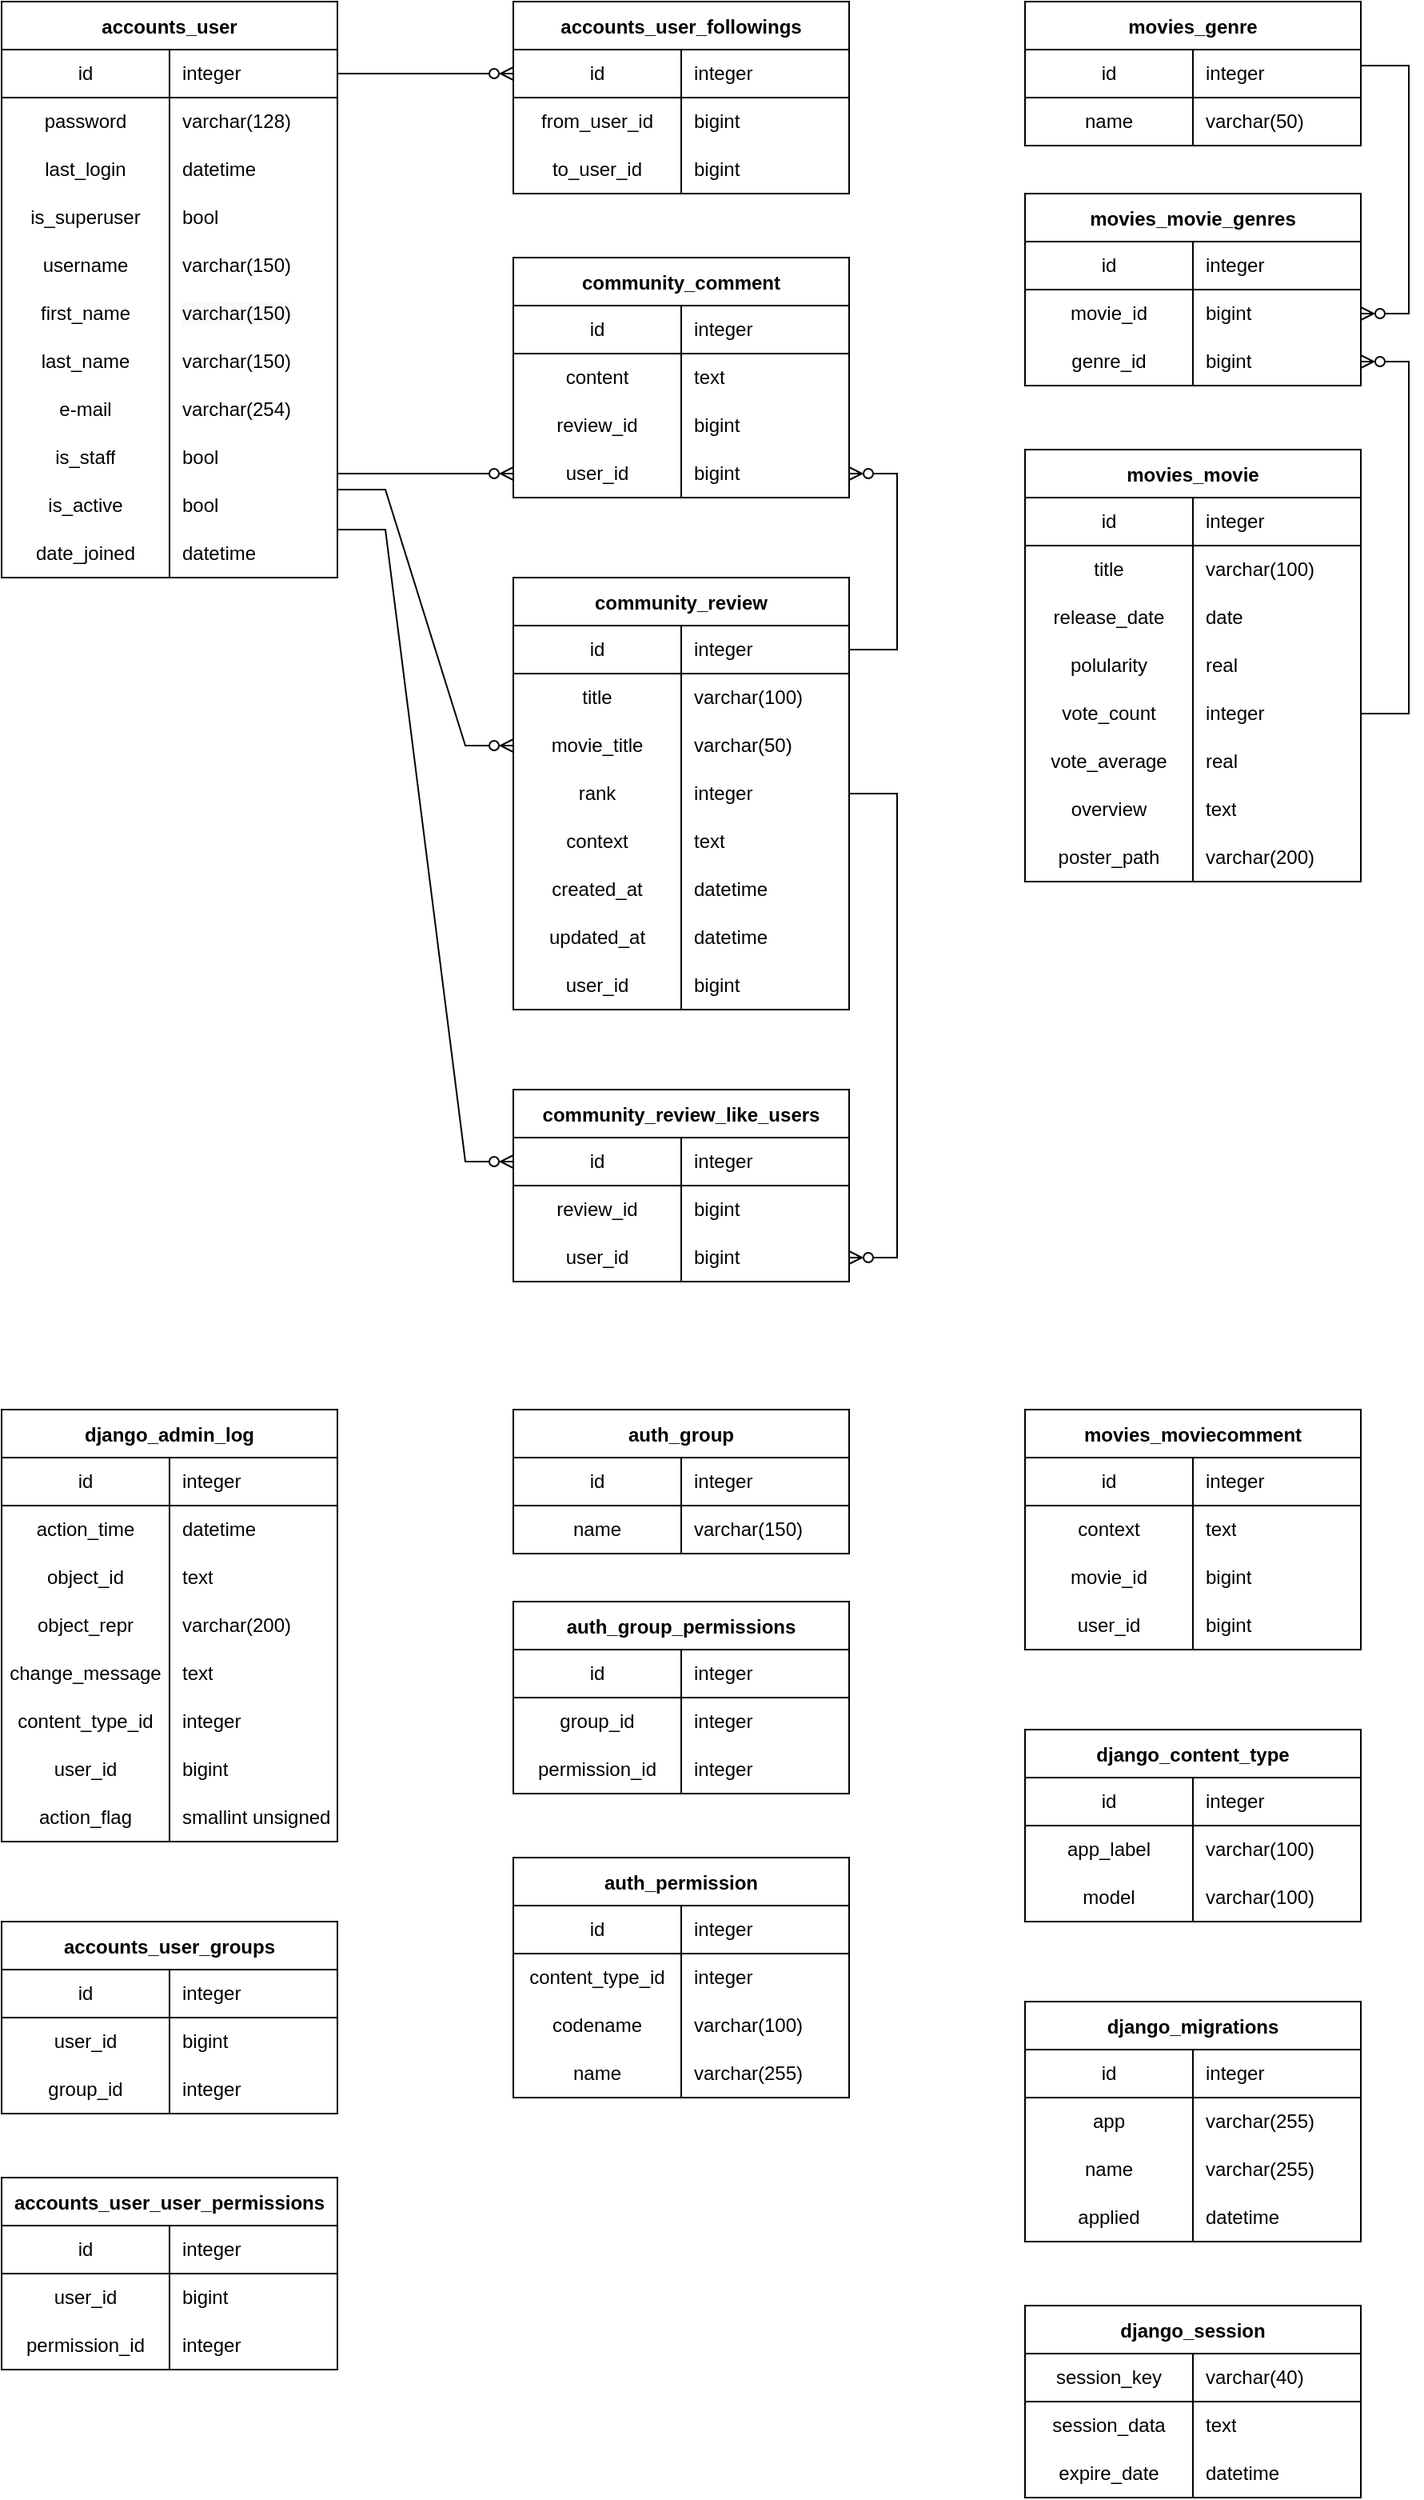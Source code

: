 <mxfile version="15.7.4" type="device"><diagram id="_cm-uYjnzr6anvN75SzE" name="Page-1"><mxGraphModel dx="1730" dy="912" grid="1" gridSize="10" guides="1" tooltips="1" connect="1" arrows="1" fold="1" page="1" pageScale="1" pageWidth="827" pageHeight="1169" math="0" shadow="0"><root><mxCell id="0"/><mxCell id="1" parent="0"/><mxCell id="ThebXKUvr4LSN81ZfqRm-1" value="accounts_user" style="shape=table;startSize=30;container=1;collapsible=0;childLayout=tableLayout;fixedRows=1;rowLines=0;fontStyle=1;align=center;pointerEvents=1;" parent="1" vertex="1"><mxGeometry x="80" y="40" width="210" height="360" as="geometry"/></mxCell><mxCell id="ThebXKUvr4LSN81ZfqRm-2" value="" style="shape=partialRectangle;html=1;whiteSpace=wrap;collapsible=0;dropTarget=0;pointerEvents=1;fillColor=none;top=0;left=0;bottom=1;right=0;points=[[0,0.5],[1,0.5]];portConstraint=eastwest;" parent="ThebXKUvr4LSN81ZfqRm-1" vertex="1"><mxGeometry y="30" width="210" height="30" as="geometry"/></mxCell><mxCell id="ThebXKUvr4LSN81ZfqRm-3" value="id" style="shape=partialRectangle;html=1;whiteSpace=wrap;connectable=0;fillColor=none;top=0;left=0;bottom=0;right=0;overflow=hidden;pointerEvents=1;" parent="ThebXKUvr4LSN81ZfqRm-2" vertex="1"><mxGeometry width="105" height="30" as="geometry"><mxRectangle width="105" height="30" as="alternateBounds"/></mxGeometry></mxCell><mxCell id="ThebXKUvr4LSN81ZfqRm-4" value="integer" style="shape=partialRectangle;html=1;whiteSpace=wrap;connectable=0;fillColor=none;top=0;left=0;bottom=0;right=0;align=left;spacingLeft=6;overflow=hidden;pointerEvents=1;" parent="ThebXKUvr4LSN81ZfqRm-2" vertex="1"><mxGeometry x="105" width="105" height="30" as="geometry"><mxRectangle width="105" height="30" as="alternateBounds"/></mxGeometry></mxCell><mxCell id="ThebXKUvr4LSN81ZfqRm-5" value="" style="shape=partialRectangle;html=1;whiteSpace=wrap;collapsible=0;dropTarget=0;pointerEvents=1;fillColor=none;top=0;left=0;bottom=0;right=0;points=[[0,0.5],[1,0.5]];portConstraint=eastwest;" parent="ThebXKUvr4LSN81ZfqRm-1" vertex="1"><mxGeometry y="60" width="210" height="30" as="geometry"/></mxCell><mxCell id="ThebXKUvr4LSN81ZfqRm-6" value="password" style="shape=partialRectangle;html=1;whiteSpace=wrap;connectable=0;fillColor=none;top=0;left=0;bottom=0;right=0;overflow=hidden;pointerEvents=1;" parent="ThebXKUvr4LSN81ZfqRm-5" vertex="1"><mxGeometry width="105" height="30" as="geometry"><mxRectangle width="105" height="30" as="alternateBounds"/></mxGeometry></mxCell><mxCell id="ThebXKUvr4LSN81ZfqRm-7" value="varchar(128)" style="shape=partialRectangle;html=1;whiteSpace=wrap;connectable=0;fillColor=none;top=0;left=0;bottom=0;right=0;align=left;spacingLeft=6;overflow=hidden;pointerEvents=1;" parent="ThebXKUvr4LSN81ZfqRm-5" vertex="1"><mxGeometry x="105" width="105" height="30" as="geometry"><mxRectangle width="105" height="30" as="alternateBounds"/></mxGeometry></mxCell><mxCell id="I7bc87scAPsMHSnV1kQZ-1" style="shape=partialRectangle;html=1;whiteSpace=wrap;collapsible=0;dropTarget=0;pointerEvents=1;fillColor=none;top=0;left=0;bottom=0;right=0;points=[[0,0.5],[1,0.5]];portConstraint=eastwest;" vertex="1" parent="ThebXKUvr4LSN81ZfqRm-1"><mxGeometry y="90" width="210" height="30" as="geometry"/></mxCell><mxCell id="I7bc87scAPsMHSnV1kQZ-2" value="last_login" style="shape=partialRectangle;html=1;whiteSpace=wrap;connectable=0;fillColor=none;top=0;left=0;bottom=0;right=0;overflow=hidden;pointerEvents=1;" vertex="1" parent="I7bc87scAPsMHSnV1kQZ-1"><mxGeometry width="105" height="30" as="geometry"><mxRectangle width="105" height="30" as="alternateBounds"/></mxGeometry></mxCell><mxCell id="I7bc87scAPsMHSnV1kQZ-3" value="datetime" style="shape=partialRectangle;html=1;whiteSpace=wrap;connectable=0;fillColor=none;top=0;left=0;bottom=0;right=0;align=left;spacingLeft=6;overflow=hidden;pointerEvents=1;" vertex="1" parent="I7bc87scAPsMHSnV1kQZ-1"><mxGeometry x="105" width="105" height="30" as="geometry"><mxRectangle width="105" height="30" as="alternateBounds"/></mxGeometry></mxCell><mxCell id="ThebXKUvr4LSN81ZfqRm-11" style="shape=partialRectangle;html=1;whiteSpace=wrap;collapsible=0;dropTarget=0;pointerEvents=1;fillColor=none;top=0;left=0;bottom=0;right=0;points=[[0,0.5],[1,0.5]];portConstraint=eastwest;" parent="ThebXKUvr4LSN81ZfqRm-1" vertex="1"><mxGeometry y="120" width="210" height="30" as="geometry"/></mxCell><mxCell id="ThebXKUvr4LSN81ZfqRm-12" value="is_superuser" style="shape=partialRectangle;html=1;whiteSpace=wrap;connectable=0;fillColor=none;top=0;left=0;bottom=0;right=0;overflow=hidden;pointerEvents=1;" parent="ThebXKUvr4LSN81ZfqRm-11" vertex="1"><mxGeometry width="105" height="30" as="geometry"><mxRectangle width="105" height="30" as="alternateBounds"/></mxGeometry></mxCell><mxCell id="ThebXKUvr4LSN81ZfqRm-13" value="bool" style="shape=partialRectangle;html=1;whiteSpace=wrap;connectable=0;fillColor=none;top=0;left=0;bottom=0;right=0;align=left;spacingLeft=6;overflow=hidden;pointerEvents=1;" parent="ThebXKUvr4LSN81ZfqRm-11" vertex="1"><mxGeometry x="105" width="105" height="30" as="geometry"><mxRectangle width="105" height="30" as="alternateBounds"/></mxGeometry></mxCell><mxCell id="ThebXKUvr4LSN81ZfqRm-8" value="" style="shape=partialRectangle;html=1;whiteSpace=wrap;collapsible=0;dropTarget=0;pointerEvents=1;fillColor=none;top=0;left=0;bottom=0;right=0;points=[[0,0.5],[1,0.5]];portConstraint=eastwest;" parent="ThebXKUvr4LSN81ZfqRm-1" vertex="1"><mxGeometry y="150" width="210" height="30" as="geometry"/></mxCell><mxCell id="ThebXKUvr4LSN81ZfqRm-9" value="username" style="shape=partialRectangle;html=1;whiteSpace=wrap;connectable=0;fillColor=none;top=0;left=0;bottom=0;right=0;overflow=hidden;pointerEvents=1;" parent="ThebXKUvr4LSN81ZfqRm-8" vertex="1"><mxGeometry width="105" height="30" as="geometry"><mxRectangle width="105" height="30" as="alternateBounds"/></mxGeometry></mxCell><mxCell id="ThebXKUvr4LSN81ZfqRm-10" value="varchar(150)" style="shape=partialRectangle;html=1;whiteSpace=wrap;connectable=0;fillColor=none;top=0;left=0;bottom=0;right=0;align=left;spacingLeft=6;overflow=hidden;pointerEvents=1;" parent="ThebXKUvr4LSN81ZfqRm-8" vertex="1"><mxGeometry x="105" width="105" height="30" as="geometry"><mxRectangle width="105" height="30" as="alternateBounds"/></mxGeometry></mxCell><mxCell id="I7bc87scAPsMHSnV1kQZ-4" style="shape=partialRectangle;html=1;whiteSpace=wrap;collapsible=0;dropTarget=0;pointerEvents=1;fillColor=none;top=0;left=0;bottom=0;right=0;points=[[0,0.5],[1,0.5]];portConstraint=eastwest;" vertex="1" parent="ThebXKUvr4LSN81ZfqRm-1"><mxGeometry y="180" width="210" height="30" as="geometry"/></mxCell><mxCell id="I7bc87scAPsMHSnV1kQZ-5" value="first_name" style="shape=partialRectangle;html=1;whiteSpace=wrap;connectable=0;fillColor=none;top=0;left=0;bottom=0;right=0;overflow=hidden;pointerEvents=1;" vertex="1" parent="I7bc87scAPsMHSnV1kQZ-4"><mxGeometry width="105" height="30" as="geometry"><mxRectangle width="105" height="30" as="alternateBounds"/></mxGeometry></mxCell><mxCell id="I7bc87scAPsMHSnV1kQZ-6" value="&lt;span style=&quot;color: rgb(0 , 0 , 0) ; font-family: &amp;#34;helvetica&amp;#34; ; font-size: 12px ; font-style: normal ; font-weight: 400 ; letter-spacing: normal ; text-align: left ; text-indent: 0px ; text-transform: none ; word-spacing: 0px ; background-color: rgb(248 , 249 , 250) ; display: inline ; float: none&quot;&gt;varchar(150)&lt;/span&gt;" style="shape=partialRectangle;html=1;whiteSpace=wrap;connectable=0;fillColor=none;top=0;left=0;bottom=0;right=0;align=left;spacingLeft=6;overflow=hidden;pointerEvents=1;" vertex="1" parent="I7bc87scAPsMHSnV1kQZ-4"><mxGeometry x="105" width="105" height="30" as="geometry"><mxRectangle width="105" height="30" as="alternateBounds"/></mxGeometry></mxCell><mxCell id="I7bc87scAPsMHSnV1kQZ-7" style="shape=partialRectangle;html=1;whiteSpace=wrap;collapsible=0;dropTarget=0;pointerEvents=1;fillColor=none;top=0;left=0;bottom=0;right=0;points=[[0,0.5],[1,0.5]];portConstraint=eastwest;" vertex="1" parent="ThebXKUvr4LSN81ZfqRm-1"><mxGeometry y="210" width="210" height="30" as="geometry"/></mxCell><mxCell id="I7bc87scAPsMHSnV1kQZ-8" value="last_name" style="shape=partialRectangle;html=1;whiteSpace=wrap;connectable=0;fillColor=none;top=0;left=0;bottom=0;right=0;overflow=hidden;pointerEvents=1;" vertex="1" parent="I7bc87scAPsMHSnV1kQZ-7"><mxGeometry width="105" height="30" as="geometry"><mxRectangle width="105" height="30" as="alternateBounds"/></mxGeometry></mxCell><mxCell id="I7bc87scAPsMHSnV1kQZ-9" value="varchar(150)" style="shape=partialRectangle;html=1;whiteSpace=wrap;connectable=0;fillColor=none;top=0;left=0;bottom=0;right=0;align=left;spacingLeft=6;overflow=hidden;pointerEvents=1;" vertex="1" parent="I7bc87scAPsMHSnV1kQZ-7"><mxGeometry x="105" width="105" height="30" as="geometry"><mxRectangle width="105" height="30" as="alternateBounds"/></mxGeometry></mxCell><mxCell id="I7bc87scAPsMHSnV1kQZ-10" style="shape=partialRectangle;html=1;whiteSpace=wrap;collapsible=0;dropTarget=0;pointerEvents=1;fillColor=none;top=0;left=0;bottom=0;right=0;points=[[0,0.5],[1,0.5]];portConstraint=eastwest;" vertex="1" parent="ThebXKUvr4LSN81ZfqRm-1"><mxGeometry y="240" width="210" height="30" as="geometry"/></mxCell><mxCell id="I7bc87scAPsMHSnV1kQZ-11" value="e-mail" style="shape=partialRectangle;html=1;whiteSpace=wrap;connectable=0;fillColor=none;top=0;left=0;bottom=0;right=0;overflow=hidden;pointerEvents=1;" vertex="1" parent="I7bc87scAPsMHSnV1kQZ-10"><mxGeometry width="105" height="30" as="geometry"><mxRectangle width="105" height="30" as="alternateBounds"/></mxGeometry></mxCell><mxCell id="I7bc87scAPsMHSnV1kQZ-12" value="varchar(254)" style="shape=partialRectangle;html=1;whiteSpace=wrap;connectable=0;fillColor=none;top=0;left=0;bottom=0;right=0;align=left;spacingLeft=6;overflow=hidden;pointerEvents=1;" vertex="1" parent="I7bc87scAPsMHSnV1kQZ-10"><mxGeometry x="105" width="105" height="30" as="geometry"><mxRectangle width="105" height="30" as="alternateBounds"/></mxGeometry></mxCell><mxCell id="ThebXKUvr4LSN81ZfqRm-17" style="shape=partialRectangle;html=1;whiteSpace=wrap;collapsible=0;dropTarget=0;pointerEvents=1;fillColor=none;top=0;left=0;bottom=0;right=0;points=[[0,0.5],[1,0.5]];portConstraint=eastwest;" parent="ThebXKUvr4LSN81ZfqRm-1" vertex="1"><mxGeometry y="270" width="210" height="30" as="geometry"/></mxCell><mxCell id="ThebXKUvr4LSN81ZfqRm-18" value="is_staff" style="shape=partialRectangle;html=1;whiteSpace=wrap;connectable=0;fillColor=none;top=0;left=0;bottom=0;right=0;overflow=hidden;pointerEvents=1;" parent="ThebXKUvr4LSN81ZfqRm-17" vertex="1"><mxGeometry width="105" height="30" as="geometry"><mxRectangle width="105" height="30" as="alternateBounds"/></mxGeometry></mxCell><mxCell id="ThebXKUvr4LSN81ZfqRm-19" value="bool" style="shape=partialRectangle;html=1;whiteSpace=wrap;connectable=0;fillColor=none;top=0;left=0;bottom=0;right=0;align=left;spacingLeft=6;overflow=hidden;pointerEvents=1;" parent="ThebXKUvr4LSN81ZfqRm-17" vertex="1"><mxGeometry x="105" width="105" height="30" as="geometry"><mxRectangle width="105" height="30" as="alternateBounds"/></mxGeometry></mxCell><mxCell id="I7bc87scAPsMHSnV1kQZ-13" style="shape=partialRectangle;html=1;whiteSpace=wrap;collapsible=0;dropTarget=0;pointerEvents=1;fillColor=none;top=0;left=0;bottom=0;right=0;points=[[0,0.5],[1,0.5]];portConstraint=eastwest;" vertex="1" parent="ThebXKUvr4LSN81ZfqRm-1"><mxGeometry y="300" width="210" height="30" as="geometry"/></mxCell><mxCell id="I7bc87scAPsMHSnV1kQZ-14" value="is_active" style="shape=partialRectangle;html=1;whiteSpace=wrap;connectable=0;fillColor=none;top=0;left=0;bottom=0;right=0;overflow=hidden;pointerEvents=1;" vertex="1" parent="I7bc87scAPsMHSnV1kQZ-13"><mxGeometry width="105" height="30" as="geometry"><mxRectangle width="105" height="30" as="alternateBounds"/></mxGeometry></mxCell><mxCell id="I7bc87scAPsMHSnV1kQZ-15" value="bool" style="shape=partialRectangle;html=1;whiteSpace=wrap;connectable=0;fillColor=none;top=0;left=0;bottom=0;right=0;align=left;spacingLeft=6;overflow=hidden;pointerEvents=1;" vertex="1" parent="I7bc87scAPsMHSnV1kQZ-13"><mxGeometry x="105" width="105" height="30" as="geometry"><mxRectangle width="105" height="30" as="alternateBounds"/></mxGeometry></mxCell><mxCell id="ThebXKUvr4LSN81ZfqRm-14" style="shape=partialRectangle;html=1;whiteSpace=wrap;collapsible=0;dropTarget=0;pointerEvents=1;fillColor=none;top=0;left=0;bottom=0;right=0;points=[[0,0.5],[1,0.5]];portConstraint=eastwest;" parent="ThebXKUvr4LSN81ZfqRm-1" vertex="1"><mxGeometry y="330" width="210" height="30" as="geometry"/></mxCell><mxCell id="ThebXKUvr4LSN81ZfqRm-15" value="date_joined" style="shape=partialRectangle;html=1;whiteSpace=wrap;connectable=0;fillColor=none;top=0;left=0;bottom=0;right=0;overflow=hidden;pointerEvents=1;" parent="ThebXKUvr4LSN81ZfqRm-14" vertex="1"><mxGeometry width="105" height="30" as="geometry"><mxRectangle width="105" height="30" as="alternateBounds"/></mxGeometry></mxCell><mxCell id="ThebXKUvr4LSN81ZfqRm-16" value="datetime" style="shape=partialRectangle;html=1;whiteSpace=wrap;connectable=0;fillColor=none;top=0;left=0;bottom=0;right=0;align=left;spacingLeft=6;overflow=hidden;pointerEvents=1;" parent="ThebXKUvr4LSN81ZfqRm-14" vertex="1"><mxGeometry x="105" width="105" height="30" as="geometry"><mxRectangle width="105" height="30" as="alternateBounds"/></mxGeometry></mxCell><mxCell id="I7bc87scAPsMHSnV1kQZ-16" value="accounts_user_followings" style="shape=table;startSize=30;container=1;collapsible=0;childLayout=tableLayout;fixedRows=1;rowLines=0;fontStyle=1;align=center;pointerEvents=1;" vertex="1" parent="1"><mxGeometry x="400" y="40" width="210" height="120" as="geometry"/></mxCell><mxCell id="I7bc87scAPsMHSnV1kQZ-17" value="" style="shape=partialRectangle;html=1;whiteSpace=wrap;collapsible=0;dropTarget=0;pointerEvents=1;fillColor=none;top=0;left=0;bottom=1;right=0;points=[[0,0.5],[1,0.5]];portConstraint=eastwest;" vertex="1" parent="I7bc87scAPsMHSnV1kQZ-16"><mxGeometry y="30" width="210" height="30" as="geometry"/></mxCell><mxCell id="I7bc87scAPsMHSnV1kQZ-18" value="id" style="shape=partialRectangle;html=1;whiteSpace=wrap;connectable=0;fillColor=none;top=0;left=0;bottom=0;right=0;overflow=hidden;pointerEvents=1;" vertex="1" parent="I7bc87scAPsMHSnV1kQZ-17"><mxGeometry width="105" height="30" as="geometry"><mxRectangle width="105" height="30" as="alternateBounds"/></mxGeometry></mxCell><mxCell id="I7bc87scAPsMHSnV1kQZ-19" value="integer" style="shape=partialRectangle;html=1;whiteSpace=wrap;connectable=0;fillColor=none;top=0;left=0;bottom=0;right=0;align=left;spacingLeft=6;overflow=hidden;pointerEvents=1;" vertex="1" parent="I7bc87scAPsMHSnV1kQZ-17"><mxGeometry x="105" width="105" height="30" as="geometry"><mxRectangle width="105" height="30" as="alternateBounds"/></mxGeometry></mxCell><mxCell id="I7bc87scAPsMHSnV1kQZ-20" value="" style="shape=partialRectangle;html=1;whiteSpace=wrap;collapsible=0;dropTarget=0;pointerEvents=1;fillColor=none;top=0;left=0;bottom=0;right=0;points=[[0,0.5],[1,0.5]];portConstraint=eastwest;" vertex="1" parent="I7bc87scAPsMHSnV1kQZ-16"><mxGeometry y="60" width="210" height="30" as="geometry"/></mxCell><mxCell id="I7bc87scAPsMHSnV1kQZ-21" value="from_user_id" style="shape=partialRectangle;html=1;whiteSpace=wrap;connectable=0;fillColor=none;top=0;left=0;bottom=0;right=0;overflow=hidden;pointerEvents=1;" vertex="1" parent="I7bc87scAPsMHSnV1kQZ-20"><mxGeometry width="105" height="30" as="geometry"><mxRectangle width="105" height="30" as="alternateBounds"/></mxGeometry></mxCell><mxCell id="I7bc87scAPsMHSnV1kQZ-22" value="bigint" style="shape=partialRectangle;html=1;whiteSpace=wrap;connectable=0;fillColor=none;top=0;left=0;bottom=0;right=0;align=left;spacingLeft=6;overflow=hidden;pointerEvents=1;" vertex="1" parent="I7bc87scAPsMHSnV1kQZ-20"><mxGeometry x="105" width="105" height="30" as="geometry"><mxRectangle width="105" height="30" as="alternateBounds"/></mxGeometry></mxCell><mxCell id="I7bc87scAPsMHSnV1kQZ-23" value="" style="shape=partialRectangle;html=1;whiteSpace=wrap;collapsible=0;dropTarget=0;pointerEvents=1;fillColor=none;top=0;left=0;bottom=0;right=0;points=[[0,0.5],[1,0.5]];portConstraint=eastwest;" vertex="1" parent="I7bc87scAPsMHSnV1kQZ-16"><mxGeometry y="90" width="210" height="30" as="geometry"/></mxCell><mxCell id="I7bc87scAPsMHSnV1kQZ-24" value="to_user_id" style="shape=partialRectangle;html=1;whiteSpace=wrap;connectable=0;fillColor=none;top=0;left=0;bottom=0;right=0;overflow=hidden;pointerEvents=1;" vertex="1" parent="I7bc87scAPsMHSnV1kQZ-23"><mxGeometry width="105" height="30" as="geometry"><mxRectangle width="105" height="30" as="alternateBounds"/></mxGeometry></mxCell><mxCell id="I7bc87scAPsMHSnV1kQZ-25" value="bigint" style="shape=partialRectangle;html=1;whiteSpace=wrap;connectable=0;fillColor=none;top=0;left=0;bottom=0;right=0;align=left;spacingLeft=6;overflow=hidden;pointerEvents=1;" vertex="1" parent="I7bc87scAPsMHSnV1kQZ-23"><mxGeometry x="105" width="105" height="30" as="geometry"><mxRectangle width="105" height="30" as="alternateBounds"/></mxGeometry></mxCell><mxCell id="I7bc87scAPsMHSnV1kQZ-26" value="accounts_user_groups" style="shape=table;startSize=30;container=1;collapsible=0;childLayout=tableLayout;fixedRows=1;rowLines=0;fontStyle=1;align=center;pointerEvents=1;" vertex="1" parent="1"><mxGeometry x="80" y="1240" width="210" height="120" as="geometry"/></mxCell><mxCell id="I7bc87scAPsMHSnV1kQZ-27" value="" style="shape=partialRectangle;html=1;whiteSpace=wrap;collapsible=0;dropTarget=0;pointerEvents=1;fillColor=none;top=0;left=0;bottom=1;right=0;points=[[0,0.5],[1,0.5]];portConstraint=eastwest;" vertex="1" parent="I7bc87scAPsMHSnV1kQZ-26"><mxGeometry y="30" width="210" height="30" as="geometry"/></mxCell><mxCell id="I7bc87scAPsMHSnV1kQZ-28" value="id" style="shape=partialRectangle;html=1;whiteSpace=wrap;connectable=0;fillColor=none;top=0;left=0;bottom=0;right=0;overflow=hidden;pointerEvents=1;" vertex="1" parent="I7bc87scAPsMHSnV1kQZ-27"><mxGeometry width="105" height="30" as="geometry"><mxRectangle width="105" height="30" as="alternateBounds"/></mxGeometry></mxCell><mxCell id="I7bc87scAPsMHSnV1kQZ-29" value="integer" style="shape=partialRectangle;html=1;whiteSpace=wrap;connectable=0;fillColor=none;top=0;left=0;bottom=0;right=0;align=left;spacingLeft=6;overflow=hidden;pointerEvents=1;" vertex="1" parent="I7bc87scAPsMHSnV1kQZ-27"><mxGeometry x="105" width="105" height="30" as="geometry"><mxRectangle width="105" height="30" as="alternateBounds"/></mxGeometry></mxCell><mxCell id="I7bc87scAPsMHSnV1kQZ-30" value="" style="shape=partialRectangle;html=1;whiteSpace=wrap;collapsible=0;dropTarget=0;pointerEvents=1;fillColor=none;top=0;left=0;bottom=0;right=0;points=[[0,0.5],[1,0.5]];portConstraint=eastwest;" vertex="1" parent="I7bc87scAPsMHSnV1kQZ-26"><mxGeometry y="60" width="210" height="30" as="geometry"/></mxCell><mxCell id="I7bc87scAPsMHSnV1kQZ-31" value="user_id" style="shape=partialRectangle;html=1;whiteSpace=wrap;connectable=0;fillColor=none;top=0;left=0;bottom=0;right=0;overflow=hidden;pointerEvents=1;" vertex="1" parent="I7bc87scAPsMHSnV1kQZ-30"><mxGeometry width="105" height="30" as="geometry"><mxRectangle width="105" height="30" as="alternateBounds"/></mxGeometry></mxCell><mxCell id="I7bc87scAPsMHSnV1kQZ-32" value="bigint" style="shape=partialRectangle;html=1;whiteSpace=wrap;connectable=0;fillColor=none;top=0;left=0;bottom=0;right=0;align=left;spacingLeft=6;overflow=hidden;pointerEvents=1;" vertex="1" parent="I7bc87scAPsMHSnV1kQZ-30"><mxGeometry x="105" width="105" height="30" as="geometry"><mxRectangle width="105" height="30" as="alternateBounds"/></mxGeometry></mxCell><mxCell id="I7bc87scAPsMHSnV1kQZ-33" value="" style="shape=partialRectangle;html=1;whiteSpace=wrap;collapsible=0;dropTarget=0;pointerEvents=1;fillColor=none;top=0;left=0;bottom=0;right=0;points=[[0,0.5],[1,0.5]];portConstraint=eastwest;" vertex="1" parent="I7bc87scAPsMHSnV1kQZ-26"><mxGeometry y="90" width="210" height="30" as="geometry"/></mxCell><mxCell id="I7bc87scAPsMHSnV1kQZ-34" value="group_id" style="shape=partialRectangle;html=1;whiteSpace=wrap;connectable=0;fillColor=none;top=0;left=0;bottom=0;right=0;overflow=hidden;pointerEvents=1;" vertex="1" parent="I7bc87scAPsMHSnV1kQZ-33"><mxGeometry width="105" height="30" as="geometry"><mxRectangle width="105" height="30" as="alternateBounds"/></mxGeometry></mxCell><mxCell id="I7bc87scAPsMHSnV1kQZ-35" value="integer" style="shape=partialRectangle;html=1;whiteSpace=wrap;connectable=0;fillColor=none;top=0;left=0;bottom=0;right=0;align=left;spacingLeft=6;overflow=hidden;pointerEvents=1;" vertex="1" parent="I7bc87scAPsMHSnV1kQZ-33"><mxGeometry x="105" width="105" height="30" as="geometry"><mxRectangle width="105" height="30" as="alternateBounds"/></mxGeometry></mxCell><mxCell id="I7bc87scAPsMHSnV1kQZ-36" value="accounts_user_user_permissions" style="shape=table;startSize=30;container=1;collapsible=0;childLayout=tableLayout;fixedRows=1;rowLines=0;fontStyle=1;align=center;pointerEvents=1;" vertex="1" parent="1"><mxGeometry x="80" y="1400" width="210" height="120" as="geometry"/></mxCell><mxCell id="I7bc87scAPsMHSnV1kQZ-37" value="" style="shape=partialRectangle;html=1;whiteSpace=wrap;collapsible=0;dropTarget=0;pointerEvents=1;fillColor=none;top=0;left=0;bottom=1;right=0;points=[[0,0.5],[1,0.5]];portConstraint=eastwest;" vertex="1" parent="I7bc87scAPsMHSnV1kQZ-36"><mxGeometry y="30" width="210" height="30" as="geometry"/></mxCell><mxCell id="I7bc87scAPsMHSnV1kQZ-38" value="id" style="shape=partialRectangle;html=1;whiteSpace=wrap;connectable=0;fillColor=none;top=0;left=0;bottom=0;right=0;overflow=hidden;pointerEvents=1;" vertex="1" parent="I7bc87scAPsMHSnV1kQZ-37"><mxGeometry width="105" height="30" as="geometry"><mxRectangle width="105" height="30" as="alternateBounds"/></mxGeometry></mxCell><mxCell id="I7bc87scAPsMHSnV1kQZ-39" value="integer" style="shape=partialRectangle;html=1;whiteSpace=wrap;connectable=0;fillColor=none;top=0;left=0;bottom=0;right=0;align=left;spacingLeft=6;overflow=hidden;pointerEvents=1;" vertex="1" parent="I7bc87scAPsMHSnV1kQZ-37"><mxGeometry x="105" width="105" height="30" as="geometry"><mxRectangle width="105" height="30" as="alternateBounds"/></mxGeometry></mxCell><mxCell id="I7bc87scAPsMHSnV1kQZ-40" value="" style="shape=partialRectangle;html=1;whiteSpace=wrap;collapsible=0;dropTarget=0;pointerEvents=1;fillColor=none;top=0;left=0;bottom=0;right=0;points=[[0,0.5],[1,0.5]];portConstraint=eastwest;" vertex="1" parent="I7bc87scAPsMHSnV1kQZ-36"><mxGeometry y="60" width="210" height="30" as="geometry"/></mxCell><mxCell id="I7bc87scAPsMHSnV1kQZ-41" value="user_id" style="shape=partialRectangle;html=1;whiteSpace=wrap;connectable=0;fillColor=none;top=0;left=0;bottom=0;right=0;overflow=hidden;pointerEvents=1;" vertex="1" parent="I7bc87scAPsMHSnV1kQZ-40"><mxGeometry width="105" height="30" as="geometry"><mxRectangle width="105" height="30" as="alternateBounds"/></mxGeometry></mxCell><mxCell id="I7bc87scAPsMHSnV1kQZ-42" value="bigint" style="shape=partialRectangle;html=1;whiteSpace=wrap;connectable=0;fillColor=none;top=0;left=0;bottom=0;right=0;align=left;spacingLeft=6;overflow=hidden;pointerEvents=1;" vertex="1" parent="I7bc87scAPsMHSnV1kQZ-40"><mxGeometry x="105" width="105" height="30" as="geometry"><mxRectangle width="105" height="30" as="alternateBounds"/></mxGeometry></mxCell><mxCell id="I7bc87scAPsMHSnV1kQZ-43" value="" style="shape=partialRectangle;html=1;whiteSpace=wrap;collapsible=0;dropTarget=0;pointerEvents=1;fillColor=none;top=0;left=0;bottom=0;right=0;points=[[0,0.5],[1,0.5]];portConstraint=eastwest;" vertex="1" parent="I7bc87scAPsMHSnV1kQZ-36"><mxGeometry y="90" width="210" height="30" as="geometry"/></mxCell><mxCell id="I7bc87scAPsMHSnV1kQZ-44" value="permission_id" style="shape=partialRectangle;html=1;whiteSpace=wrap;connectable=0;fillColor=none;top=0;left=0;bottom=0;right=0;overflow=hidden;pointerEvents=1;" vertex="1" parent="I7bc87scAPsMHSnV1kQZ-43"><mxGeometry width="105" height="30" as="geometry"><mxRectangle width="105" height="30" as="alternateBounds"/></mxGeometry></mxCell><mxCell id="I7bc87scAPsMHSnV1kQZ-45" value="integer" style="shape=partialRectangle;html=1;whiteSpace=wrap;connectable=0;fillColor=none;top=0;left=0;bottom=0;right=0;align=left;spacingLeft=6;overflow=hidden;pointerEvents=1;" vertex="1" parent="I7bc87scAPsMHSnV1kQZ-43"><mxGeometry x="105" width="105" height="30" as="geometry"><mxRectangle width="105" height="30" as="alternateBounds"/></mxGeometry></mxCell><mxCell id="I7bc87scAPsMHSnV1kQZ-46" value="auth_group" style="shape=table;startSize=30;container=1;collapsible=0;childLayout=tableLayout;fixedRows=1;rowLines=0;fontStyle=1;align=center;pointerEvents=1;" vertex="1" parent="1"><mxGeometry x="400" y="920" width="210" height="90" as="geometry"/></mxCell><mxCell id="I7bc87scAPsMHSnV1kQZ-47" value="" style="shape=partialRectangle;html=1;whiteSpace=wrap;collapsible=0;dropTarget=0;pointerEvents=1;fillColor=none;top=0;left=0;bottom=1;right=0;points=[[0,0.5],[1,0.5]];portConstraint=eastwest;" vertex="1" parent="I7bc87scAPsMHSnV1kQZ-46"><mxGeometry y="30" width="210" height="30" as="geometry"/></mxCell><mxCell id="I7bc87scAPsMHSnV1kQZ-48" value="id" style="shape=partialRectangle;html=1;whiteSpace=wrap;connectable=0;fillColor=none;top=0;left=0;bottom=0;right=0;overflow=hidden;pointerEvents=1;" vertex="1" parent="I7bc87scAPsMHSnV1kQZ-47"><mxGeometry width="105" height="30" as="geometry"><mxRectangle width="105" height="30" as="alternateBounds"/></mxGeometry></mxCell><mxCell id="I7bc87scAPsMHSnV1kQZ-49" value="integer" style="shape=partialRectangle;html=1;whiteSpace=wrap;connectable=0;fillColor=none;top=0;left=0;bottom=0;right=0;align=left;spacingLeft=6;overflow=hidden;pointerEvents=1;" vertex="1" parent="I7bc87scAPsMHSnV1kQZ-47"><mxGeometry x="105" width="105" height="30" as="geometry"><mxRectangle width="105" height="30" as="alternateBounds"/></mxGeometry></mxCell><mxCell id="I7bc87scAPsMHSnV1kQZ-50" value="" style="shape=partialRectangle;html=1;whiteSpace=wrap;collapsible=0;dropTarget=0;pointerEvents=1;fillColor=none;top=0;left=0;bottom=0;right=0;points=[[0,0.5],[1,0.5]];portConstraint=eastwest;" vertex="1" parent="I7bc87scAPsMHSnV1kQZ-46"><mxGeometry y="60" width="210" height="30" as="geometry"/></mxCell><mxCell id="I7bc87scAPsMHSnV1kQZ-51" value="name" style="shape=partialRectangle;html=1;whiteSpace=wrap;connectable=0;fillColor=none;top=0;left=0;bottom=0;right=0;overflow=hidden;pointerEvents=1;" vertex="1" parent="I7bc87scAPsMHSnV1kQZ-50"><mxGeometry width="105" height="30" as="geometry"><mxRectangle width="105" height="30" as="alternateBounds"/></mxGeometry></mxCell><mxCell id="I7bc87scAPsMHSnV1kQZ-52" value="varchar(150)" style="shape=partialRectangle;html=1;whiteSpace=wrap;connectable=0;fillColor=none;top=0;left=0;bottom=0;right=0;align=left;spacingLeft=6;overflow=hidden;pointerEvents=1;" vertex="1" parent="I7bc87scAPsMHSnV1kQZ-50"><mxGeometry x="105" width="105" height="30" as="geometry"><mxRectangle width="105" height="30" as="alternateBounds"/></mxGeometry></mxCell><mxCell id="I7bc87scAPsMHSnV1kQZ-62" value="auth_group_permissions" style="shape=table;startSize=30;container=1;collapsible=0;childLayout=tableLayout;fixedRows=1;rowLines=0;fontStyle=1;align=center;pointerEvents=1;" vertex="1" parent="1"><mxGeometry x="400" y="1040" width="210" height="120" as="geometry"/></mxCell><mxCell id="I7bc87scAPsMHSnV1kQZ-63" value="" style="shape=partialRectangle;html=1;whiteSpace=wrap;collapsible=0;dropTarget=0;pointerEvents=1;fillColor=none;top=0;left=0;bottom=1;right=0;points=[[0,0.5],[1,0.5]];portConstraint=eastwest;" vertex="1" parent="I7bc87scAPsMHSnV1kQZ-62"><mxGeometry y="30" width="210" height="30" as="geometry"/></mxCell><mxCell id="I7bc87scAPsMHSnV1kQZ-64" value="id" style="shape=partialRectangle;html=1;whiteSpace=wrap;connectable=0;fillColor=none;top=0;left=0;bottom=0;right=0;overflow=hidden;pointerEvents=1;" vertex="1" parent="I7bc87scAPsMHSnV1kQZ-63"><mxGeometry width="105" height="30" as="geometry"><mxRectangle width="105" height="30" as="alternateBounds"/></mxGeometry></mxCell><mxCell id="I7bc87scAPsMHSnV1kQZ-65" value="integer" style="shape=partialRectangle;html=1;whiteSpace=wrap;connectable=0;fillColor=none;top=0;left=0;bottom=0;right=0;align=left;spacingLeft=6;overflow=hidden;pointerEvents=1;" vertex="1" parent="I7bc87scAPsMHSnV1kQZ-63"><mxGeometry x="105" width="105" height="30" as="geometry"><mxRectangle width="105" height="30" as="alternateBounds"/></mxGeometry></mxCell><mxCell id="I7bc87scAPsMHSnV1kQZ-66" value="" style="shape=partialRectangle;html=1;whiteSpace=wrap;collapsible=0;dropTarget=0;pointerEvents=1;fillColor=none;top=0;left=0;bottom=0;right=0;points=[[0,0.5],[1,0.5]];portConstraint=eastwest;" vertex="1" parent="I7bc87scAPsMHSnV1kQZ-62"><mxGeometry y="60" width="210" height="30" as="geometry"/></mxCell><mxCell id="I7bc87scAPsMHSnV1kQZ-67" value="group_id" style="shape=partialRectangle;html=1;whiteSpace=wrap;connectable=0;fillColor=none;top=0;left=0;bottom=0;right=0;overflow=hidden;pointerEvents=1;" vertex="1" parent="I7bc87scAPsMHSnV1kQZ-66"><mxGeometry width="105" height="30" as="geometry"><mxRectangle width="105" height="30" as="alternateBounds"/></mxGeometry></mxCell><mxCell id="I7bc87scAPsMHSnV1kQZ-68" value="integer" style="shape=partialRectangle;html=1;whiteSpace=wrap;connectable=0;fillColor=none;top=0;left=0;bottom=0;right=0;align=left;spacingLeft=6;overflow=hidden;pointerEvents=1;" vertex="1" parent="I7bc87scAPsMHSnV1kQZ-66"><mxGeometry x="105" width="105" height="30" as="geometry"><mxRectangle width="105" height="30" as="alternateBounds"/></mxGeometry></mxCell><mxCell id="I7bc87scAPsMHSnV1kQZ-69" value="" style="shape=partialRectangle;html=1;whiteSpace=wrap;collapsible=0;dropTarget=0;pointerEvents=1;fillColor=none;top=0;left=0;bottom=0;right=0;points=[[0,0.5],[1,0.5]];portConstraint=eastwest;" vertex="1" parent="I7bc87scAPsMHSnV1kQZ-62"><mxGeometry y="90" width="210" height="30" as="geometry"/></mxCell><mxCell id="I7bc87scAPsMHSnV1kQZ-70" value="permission_id" style="shape=partialRectangle;html=1;whiteSpace=wrap;connectable=0;fillColor=none;top=0;left=0;bottom=0;right=0;overflow=hidden;pointerEvents=1;" vertex="1" parent="I7bc87scAPsMHSnV1kQZ-69"><mxGeometry width="105" height="30" as="geometry"><mxRectangle width="105" height="30" as="alternateBounds"/></mxGeometry></mxCell><mxCell id="I7bc87scAPsMHSnV1kQZ-71" value="integer" style="shape=partialRectangle;html=1;whiteSpace=wrap;connectable=0;fillColor=none;top=0;left=0;bottom=0;right=0;align=left;spacingLeft=6;overflow=hidden;pointerEvents=1;" vertex="1" parent="I7bc87scAPsMHSnV1kQZ-69"><mxGeometry x="105" width="105" height="30" as="geometry"><mxRectangle width="105" height="30" as="alternateBounds"/></mxGeometry></mxCell><mxCell id="I7bc87scAPsMHSnV1kQZ-72" value="auth_permission" style="shape=table;startSize=30;container=1;collapsible=0;childLayout=tableLayout;fixedRows=1;rowLines=0;fontStyle=1;align=center;pointerEvents=1;" vertex="1" parent="1"><mxGeometry x="400" y="1200" width="210" height="150" as="geometry"/></mxCell><mxCell id="I7bc87scAPsMHSnV1kQZ-73" value="" style="shape=partialRectangle;html=1;whiteSpace=wrap;collapsible=0;dropTarget=0;pointerEvents=1;fillColor=none;top=0;left=0;bottom=1;right=0;points=[[0,0.5],[1,0.5]];portConstraint=eastwest;" vertex="1" parent="I7bc87scAPsMHSnV1kQZ-72"><mxGeometry y="30" width="210" height="30" as="geometry"/></mxCell><mxCell id="I7bc87scAPsMHSnV1kQZ-74" value="id" style="shape=partialRectangle;html=1;whiteSpace=wrap;connectable=0;fillColor=none;top=0;left=0;bottom=0;right=0;overflow=hidden;pointerEvents=1;" vertex="1" parent="I7bc87scAPsMHSnV1kQZ-73"><mxGeometry width="105" height="30" as="geometry"><mxRectangle width="105" height="30" as="alternateBounds"/></mxGeometry></mxCell><mxCell id="I7bc87scAPsMHSnV1kQZ-75" value="integer" style="shape=partialRectangle;html=1;whiteSpace=wrap;connectable=0;fillColor=none;top=0;left=0;bottom=0;right=0;align=left;spacingLeft=6;overflow=hidden;pointerEvents=1;" vertex="1" parent="I7bc87scAPsMHSnV1kQZ-73"><mxGeometry x="105" width="105" height="30" as="geometry"><mxRectangle width="105" height="30" as="alternateBounds"/></mxGeometry></mxCell><mxCell id="I7bc87scAPsMHSnV1kQZ-76" value="" style="shape=partialRectangle;html=1;whiteSpace=wrap;collapsible=0;dropTarget=0;pointerEvents=1;fillColor=none;top=0;left=0;bottom=0;right=0;points=[[0,0.5],[1,0.5]];portConstraint=eastwest;" vertex="1" parent="I7bc87scAPsMHSnV1kQZ-72"><mxGeometry y="60" width="210" height="30" as="geometry"/></mxCell><mxCell id="I7bc87scAPsMHSnV1kQZ-77" value="content_type_id" style="shape=partialRectangle;html=1;whiteSpace=wrap;connectable=0;fillColor=none;top=0;left=0;bottom=0;right=0;overflow=hidden;pointerEvents=1;" vertex="1" parent="I7bc87scAPsMHSnV1kQZ-76"><mxGeometry width="105" height="30" as="geometry"><mxRectangle width="105" height="30" as="alternateBounds"/></mxGeometry></mxCell><mxCell id="I7bc87scAPsMHSnV1kQZ-78" value="integer" style="shape=partialRectangle;html=1;whiteSpace=wrap;connectable=0;fillColor=none;top=0;left=0;bottom=0;right=0;align=left;spacingLeft=6;overflow=hidden;pointerEvents=1;" vertex="1" parent="I7bc87scAPsMHSnV1kQZ-76"><mxGeometry x="105" width="105" height="30" as="geometry"><mxRectangle width="105" height="30" as="alternateBounds"/></mxGeometry></mxCell><mxCell id="I7bc87scAPsMHSnV1kQZ-82" value="" style="shape=partialRectangle;html=1;whiteSpace=wrap;collapsible=0;dropTarget=0;pointerEvents=1;fillColor=none;top=0;left=0;bottom=0;right=0;points=[[0,0.5],[1,0.5]];portConstraint=eastwest;" vertex="1" parent="I7bc87scAPsMHSnV1kQZ-72"><mxGeometry y="90" width="210" height="30" as="geometry"/></mxCell><mxCell id="I7bc87scAPsMHSnV1kQZ-83" value="codename" style="shape=partialRectangle;html=1;whiteSpace=wrap;connectable=0;fillColor=none;top=0;left=0;bottom=0;right=0;overflow=hidden;pointerEvents=1;" vertex="1" parent="I7bc87scAPsMHSnV1kQZ-82"><mxGeometry width="105" height="30" as="geometry"><mxRectangle width="105" height="30" as="alternateBounds"/></mxGeometry></mxCell><mxCell id="I7bc87scAPsMHSnV1kQZ-84" value="varchar(100)" style="shape=partialRectangle;html=1;whiteSpace=wrap;connectable=0;fillColor=none;top=0;left=0;bottom=0;right=0;align=left;spacingLeft=6;overflow=hidden;pointerEvents=1;" vertex="1" parent="I7bc87scAPsMHSnV1kQZ-82"><mxGeometry x="105" width="105" height="30" as="geometry"><mxRectangle width="105" height="30" as="alternateBounds"/></mxGeometry></mxCell><mxCell id="I7bc87scAPsMHSnV1kQZ-79" value="" style="shape=partialRectangle;html=1;whiteSpace=wrap;collapsible=0;dropTarget=0;pointerEvents=1;fillColor=none;top=0;left=0;bottom=0;right=0;points=[[0,0.5],[1,0.5]];portConstraint=eastwest;" vertex="1" parent="I7bc87scAPsMHSnV1kQZ-72"><mxGeometry y="120" width="210" height="30" as="geometry"/></mxCell><mxCell id="I7bc87scAPsMHSnV1kQZ-80" value="name" style="shape=partialRectangle;html=1;whiteSpace=wrap;connectable=0;fillColor=none;top=0;left=0;bottom=0;right=0;overflow=hidden;pointerEvents=1;" vertex="1" parent="I7bc87scAPsMHSnV1kQZ-79"><mxGeometry width="105" height="30" as="geometry"><mxRectangle width="105" height="30" as="alternateBounds"/></mxGeometry></mxCell><mxCell id="I7bc87scAPsMHSnV1kQZ-81" value="varchar(255)" style="shape=partialRectangle;html=1;whiteSpace=wrap;connectable=0;fillColor=none;top=0;left=0;bottom=0;right=0;align=left;spacingLeft=6;overflow=hidden;pointerEvents=1;" vertex="1" parent="I7bc87scAPsMHSnV1kQZ-79"><mxGeometry x="105" width="105" height="30" as="geometry"><mxRectangle width="105" height="30" as="alternateBounds"/></mxGeometry></mxCell><mxCell id="I7bc87scAPsMHSnV1kQZ-85" value="community_comment" style="shape=table;startSize=30;container=1;collapsible=0;childLayout=tableLayout;fixedRows=1;rowLines=0;fontStyle=1;align=center;pointerEvents=1;" vertex="1" parent="1"><mxGeometry x="400" y="200" width="210" height="150" as="geometry"/></mxCell><mxCell id="I7bc87scAPsMHSnV1kQZ-86" value="" style="shape=partialRectangle;html=1;whiteSpace=wrap;collapsible=0;dropTarget=0;pointerEvents=1;fillColor=none;top=0;left=0;bottom=1;right=0;points=[[0,0.5],[1,0.5]];portConstraint=eastwest;" vertex="1" parent="I7bc87scAPsMHSnV1kQZ-85"><mxGeometry y="30" width="210" height="30" as="geometry"/></mxCell><mxCell id="I7bc87scAPsMHSnV1kQZ-87" value="id" style="shape=partialRectangle;html=1;whiteSpace=wrap;connectable=0;fillColor=none;top=0;left=0;bottom=0;right=0;overflow=hidden;pointerEvents=1;" vertex="1" parent="I7bc87scAPsMHSnV1kQZ-86"><mxGeometry width="105" height="30" as="geometry"><mxRectangle width="105" height="30" as="alternateBounds"/></mxGeometry></mxCell><mxCell id="I7bc87scAPsMHSnV1kQZ-88" value="integer" style="shape=partialRectangle;html=1;whiteSpace=wrap;connectable=0;fillColor=none;top=0;left=0;bottom=0;right=0;align=left;spacingLeft=6;overflow=hidden;pointerEvents=1;" vertex="1" parent="I7bc87scAPsMHSnV1kQZ-86"><mxGeometry x="105" width="105" height="30" as="geometry"><mxRectangle width="105" height="30" as="alternateBounds"/></mxGeometry></mxCell><mxCell id="I7bc87scAPsMHSnV1kQZ-89" value="" style="shape=partialRectangle;html=1;whiteSpace=wrap;collapsible=0;dropTarget=0;pointerEvents=1;fillColor=none;top=0;left=0;bottom=0;right=0;points=[[0,0.5],[1,0.5]];portConstraint=eastwest;" vertex="1" parent="I7bc87scAPsMHSnV1kQZ-85"><mxGeometry y="60" width="210" height="30" as="geometry"/></mxCell><mxCell id="I7bc87scAPsMHSnV1kQZ-90" value="content" style="shape=partialRectangle;html=1;whiteSpace=wrap;connectable=0;fillColor=none;top=0;left=0;bottom=0;right=0;overflow=hidden;pointerEvents=1;" vertex="1" parent="I7bc87scAPsMHSnV1kQZ-89"><mxGeometry width="105" height="30" as="geometry"><mxRectangle width="105" height="30" as="alternateBounds"/></mxGeometry></mxCell><mxCell id="I7bc87scAPsMHSnV1kQZ-91" value="text" style="shape=partialRectangle;html=1;whiteSpace=wrap;connectable=0;fillColor=none;top=0;left=0;bottom=0;right=0;align=left;spacingLeft=6;overflow=hidden;pointerEvents=1;" vertex="1" parent="I7bc87scAPsMHSnV1kQZ-89"><mxGeometry x="105" width="105" height="30" as="geometry"><mxRectangle width="105" height="30" as="alternateBounds"/></mxGeometry></mxCell><mxCell id="I7bc87scAPsMHSnV1kQZ-92" value="" style="shape=partialRectangle;html=1;whiteSpace=wrap;collapsible=0;dropTarget=0;pointerEvents=1;fillColor=none;top=0;left=0;bottom=0;right=0;points=[[0,0.5],[1,0.5]];portConstraint=eastwest;" vertex="1" parent="I7bc87scAPsMHSnV1kQZ-85"><mxGeometry y="90" width="210" height="30" as="geometry"/></mxCell><mxCell id="I7bc87scAPsMHSnV1kQZ-93" value="review_id" style="shape=partialRectangle;html=1;whiteSpace=wrap;connectable=0;fillColor=none;top=0;left=0;bottom=0;right=0;overflow=hidden;pointerEvents=1;" vertex="1" parent="I7bc87scAPsMHSnV1kQZ-92"><mxGeometry width="105" height="30" as="geometry"><mxRectangle width="105" height="30" as="alternateBounds"/></mxGeometry></mxCell><mxCell id="I7bc87scAPsMHSnV1kQZ-94" value="bigint" style="shape=partialRectangle;html=1;whiteSpace=wrap;connectable=0;fillColor=none;top=0;left=0;bottom=0;right=0;align=left;spacingLeft=6;overflow=hidden;pointerEvents=1;" vertex="1" parent="I7bc87scAPsMHSnV1kQZ-92"><mxGeometry x="105" width="105" height="30" as="geometry"><mxRectangle width="105" height="30" as="alternateBounds"/></mxGeometry></mxCell><mxCell id="I7bc87scAPsMHSnV1kQZ-95" value="" style="shape=partialRectangle;html=1;whiteSpace=wrap;collapsible=0;dropTarget=0;pointerEvents=1;fillColor=none;top=0;left=0;bottom=0;right=0;points=[[0,0.5],[1,0.5]];portConstraint=eastwest;" vertex="1" parent="I7bc87scAPsMHSnV1kQZ-85"><mxGeometry y="120" width="210" height="30" as="geometry"/></mxCell><mxCell id="I7bc87scAPsMHSnV1kQZ-96" value="user_id" style="shape=partialRectangle;html=1;whiteSpace=wrap;connectable=0;fillColor=none;top=0;left=0;bottom=0;right=0;overflow=hidden;pointerEvents=1;" vertex="1" parent="I7bc87scAPsMHSnV1kQZ-95"><mxGeometry width="105" height="30" as="geometry"><mxRectangle width="105" height="30" as="alternateBounds"/></mxGeometry></mxCell><mxCell id="I7bc87scAPsMHSnV1kQZ-97" value="bigint" style="shape=partialRectangle;html=1;whiteSpace=wrap;connectable=0;fillColor=none;top=0;left=0;bottom=0;right=0;align=left;spacingLeft=6;overflow=hidden;pointerEvents=1;" vertex="1" parent="I7bc87scAPsMHSnV1kQZ-95"><mxGeometry x="105" width="105" height="30" as="geometry"><mxRectangle width="105" height="30" as="alternateBounds"/></mxGeometry></mxCell><mxCell id="I7bc87scAPsMHSnV1kQZ-98" value="community_review" style="shape=table;startSize=30;container=1;collapsible=0;childLayout=tableLayout;fixedRows=1;rowLines=0;fontStyle=1;align=center;pointerEvents=1;" vertex="1" parent="1"><mxGeometry x="400" y="400" width="210" height="270" as="geometry"/></mxCell><mxCell id="I7bc87scAPsMHSnV1kQZ-99" value="" style="shape=partialRectangle;html=1;whiteSpace=wrap;collapsible=0;dropTarget=0;pointerEvents=1;fillColor=none;top=0;left=0;bottom=1;right=0;points=[[0,0.5],[1,0.5]];portConstraint=eastwest;" vertex="1" parent="I7bc87scAPsMHSnV1kQZ-98"><mxGeometry y="30" width="210" height="30" as="geometry"/></mxCell><mxCell id="I7bc87scAPsMHSnV1kQZ-100" value="id" style="shape=partialRectangle;html=1;whiteSpace=wrap;connectable=0;fillColor=none;top=0;left=0;bottom=0;right=0;overflow=hidden;pointerEvents=1;" vertex="1" parent="I7bc87scAPsMHSnV1kQZ-99"><mxGeometry width="105" height="30" as="geometry"><mxRectangle width="105" height="30" as="alternateBounds"/></mxGeometry></mxCell><mxCell id="I7bc87scAPsMHSnV1kQZ-101" value="integer" style="shape=partialRectangle;html=1;whiteSpace=wrap;connectable=0;fillColor=none;top=0;left=0;bottom=0;right=0;align=left;spacingLeft=6;overflow=hidden;pointerEvents=1;" vertex="1" parent="I7bc87scAPsMHSnV1kQZ-99"><mxGeometry x="105" width="105" height="30" as="geometry"><mxRectangle width="105" height="30" as="alternateBounds"/></mxGeometry></mxCell><mxCell id="I7bc87scAPsMHSnV1kQZ-102" value="" style="shape=partialRectangle;html=1;whiteSpace=wrap;collapsible=0;dropTarget=0;pointerEvents=1;fillColor=none;top=0;left=0;bottom=0;right=0;points=[[0,0.5],[1,0.5]];portConstraint=eastwest;" vertex="1" parent="I7bc87scAPsMHSnV1kQZ-98"><mxGeometry y="60" width="210" height="30" as="geometry"/></mxCell><mxCell id="I7bc87scAPsMHSnV1kQZ-103" value="title" style="shape=partialRectangle;html=1;whiteSpace=wrap;connectable=0;fillColor=none;top=0;left=0;bottom=0;right=0;overflow=hidden;pointerEvents=1;" vertex="1" parent="I7bc87scAPsMHSnV1kQZ-102"><mxGeometry width="105" height="30" as="geometry"><mxRectangle width="105" height="30" as="alternateBounds"/></mxGeometry></mxCell><mxCell id="I7bc87scAPsMHSnV1kQZ-104" value="varchar(100)" style="shape=partialRectangle;html=1;whiteSpace=wrap;connectable=0;fillColor=none;top=0;left=0;bottom=0;right=0;align=left;spacingLeft=6;overflow=hidden;pointerEvents=1;" vertex="1" parent="I7bc87scAPsMHSnV1kQZ-102"><mxGeometry x="105" width="105" height="30" as="geometry"><mxRectangle width="105" height="30" as="alternateBounds"/></mxGeometry></mxCell><mxCell id="I7bc87scAPsMHSnV1kQZ-105" value="" style="shape=partialRectangle;html=1;whiteSpace=wrap;collapsible=0;dropTarget=0;pointerEvents=1;fillColor=none;top=0;left=0;bottom=0;right=0;points=[[0,0.5],[1,0.5]];portConstraint=eastwest;" vertex="1" parent="I7bc87scAPsMHSnV1kQZ-98"><mxGeometry y="90" width="210" height="30" as="geometry"/></mxCell><mxCell id="I7bc87scAPsMHSnV1kQZ-106" value="movie_title" style="shape=partialRectangle;html=1;whiteSpace=wrap;connectable=0;fillColor=none;top=0;left=0;bottom=0;right=0;overflow=hidden;pointerEvents=1;" vertex="1" parent="I7bc87scAPsMHSnV1kQZ-105"><mxGeometry width="105" height="30" as="geometry"><mxRectangle width="105" height="30" as="alternateBounds"/></mxGeometry></mxCell><mxCell id="I7bc87scAPsMHSnV1kQZ-107" value="varchar(50)" style="shape=partialRectangle;html=1;whiteSpace=wrap;connectable=0;fillColor=none;top=0;left=0;bottom=0;right=0;align=left;spacingLeft=6;overflow=hidden;pointerEvents=1;" vertex="1" parent="I7bc87scAPsMHSnV1kQZ-105"><mxGeometry x="105" width="105" height="30" as="geometry"><mxRectangle width="105" height="30" as="alternateBounds"/></mxGeometry></mxCell><mxCell id="I7bc87scAPsMHSnV1kQZ-108" value="" style="shape=partialRectangle;html=1;whiteSpace=wrap;collapsible=0;dropTarget=0;pointerEvents=1;fillColor=none;top=0;left=0;bottom=0;right=0;points=[[0,0.5],[1,0.5]];portConstraint=eastwest;" vertex="1" parent="I7bc87scAPsMHSnV1kQZ-98"><mxGeometry y="120" width="210" height="30" as="geometry"/></mxCell><mxCell id="I7bc87scAPsMHSnV1kQZ-109" value="rank" style="shape=partialRectangle;html=1;whiteSpace=wrap;connectable=0;fillColor=none;top=0;left=0;bottom=0;right=0;overflow=hidden;pointerEvents=1;" vertex="1" parent="I7bc87scAPsMHSnV1kQZ-108"><mxGeometry width="105" height="30" as="geometry"><mxRectangle width="105" height="30" as="alternateBounds"/></mxGeometry></mxCell><mxCell id="I7bc87scAPsMHSnV1kQZ-110" value="integer" style="shape=partialRectangle;html=1;whiteSpace=wrap;connectable=0;fillColor=none;top=0;left=0;bottom=0;right=0;align=left;spacingLeft=6;overflow=hidden;pointerEvents=1;" vertex="1" parent="I7bc87scAPsMHSnV1kQZ-108"><mxGeometry x="105" width="105" height="30" as="geometry"><mxRectangle width="105" height="30" as="alternateBounds"/></mxGeometry></mxCell><mxCell id="I7bc87scAPsMHSnV1kQZ-111" style="shape=partialRectangle;html=1;whiteSpace=wrap;collapsible=0;dropTarget=0;pointerEvents=1;fillColor=none;top=0;left=0;bottom=0;right=0;points=[[0,0.5],[1,0.5]];portConstraint=eastwest;" vertex="1" parent="I7bc87scAPsMHSnV1kQZ-98"><mxGeometry y="150" width="210" height="30" as="geometry"/></mxCell><mxCell id="I7bc87scAPsMHSnV1kQZ-112" value="context" style="shape=partialRectangle;html=1;whiteSpace=wrap;connectable=0;fillColor=none;top=0;left=0;bottom=0;right=0;overflow=hidden;pointerEvents=1;" vertex="1" parent="I7bc87scAPsMHSnV1kQZ-111"><mxGeometry width="105" height="30" as="geometry"><mxRectangle width="105" height="30" as="alternateBounds"/></mxGeometry></mxCell><mxCell id="I7bc87scAPsMHSnV1kQZ-113" value="text" style="shape=partialRectangle;html=1;whiteSpace=wrap;connectable=0;fillColor=none;top=0;left=0;bottom=0;right=0;align=left;spacingLeft=6;overflow=hidden;pointerEvents=1;" vertex="1" parent="I7bc87scAPsMHSnV1kQZ-111"><mxGeometry x="105" width="105" height="30" as="geometry"><mxRectangle width="105" height="30" as="alternateBounds"/></mxGeometry></mxCell><mxCell id="I7bc87scAPsMHSnV1kQZ-114" style="shape=partialRectangle;html=1;whiteSpace=wrap;collapsible=0;dropTarget=0;pointerEvents=1;fillColor=none;top=0;left=0;bottom=0;right=0;points=[[0,0.5],[1,0.5]];portConstraint=eastwest;" vertex="1" parent="I7bc87scAPsMHSnV1kQZ-98"><mxGeometry y="180" width="210" height="30" as="geometry"/></mxCell><mxCell id="I7bc87scAPsMHSnV1kQZ-115" value="created_at" style="shape=partialRectangle;html=1;whiteSpace=wrap;connectable=0;fillColor=none;top=0;left=0;bottom=0;right=0;overflow=hidden;pointerEvents=1;" vertex="1" parent="I7bc87scAPsMHSnV1kQZ-114"><mxGeometry width="105" height="30" as="geometry"><mxRectangle width="105" height="30" as="alternateBounds"/></mxGeometry></mxCell><mxCell id="I7bc87scAPsMHSnV1kQZ-116" value="datetime" style="shape=partialRectangle;html=1;whiteSpace=wrap;connectable=0;fillColor=none;top=0;left=0;bottom=0;right=0;align=left;spacingLeft=6;overflow=hidden;pointerEvents=1;" vertex="1" parent="I7bc87scAPsMHSnV1kQZ-114"><mxGeometry x="105" width="105" height="30" as="geometry"><mxRectangle width="105" height="30" as="alternateBounds"/></mxGeometry></mxCell><mxCell id="I7bc87scAPsMHSnV1kQZ-117" style="shape=partialRectangle;html=1;whiteSpace=wrap;collapsible=0;dropTarget=0;pointerEvents=1;fillColor=none;top=0;left=0;bottom=0;right=0;points=[[0,0.5],[1,0.5]];portConstraint=eastwest;" vertex="1" parent="I7bc87scAPsMHSnV1kQZ-98"><mxGeometry y="210" width="210" height="30" as="geometry"/></mxCell><mxCell id="I7bc87scAPsMHSnV1kQZ-118" value="updated_at" style="shape=partialRectangle;html=1;whiteSpace=wrap;connectable=0;fillColor=none;top=0;left=0;bottom=0;right=0;overflow=hidden;pointerEvents=1;" vertex="1" parent="I7bc87scAPsMHSnV1kQZ-117"><mxGeometry width="105" height="30" as="geometry"><mxRectangle width="105" height="30" as="alternateBounds"/></mxGeometry></mxCell><mxCell id="I7bc87scAPsMHSnV1kQZ-119" value="datetime" style="shape=partialRectangle;html=1;whiteSpace=wrap;connectable=0;fillColor=none;top=0;left=0;bottom=0;right=0;align=left;spacingLeft=6;overflow=hidden;pointerEvents=1;" vertex="1" parent="I7bc87scAPsMHSnV1kQZ-117"><mxGeometry x="105" width="105" height="30" as="geometry"><mxRectangle width="105" height="30" as="alternateBounds"/></mxGeometry></mxCell><mxCell id="I7bc87scAPsMHSnV1kQZ-120" style="shape=partialRectangle;html=1;whiteSpace=wrap;collapsible=0;dropTarget=0;pointerEvents=1;fillColor=none;top=0;left=0;bottom=0;right=0;points=[[0,0.5],[1,0.5]];portConstraint=eastwest;" vertex="1" parent="I7bc87scAPsMHSnV1kQZ-98"><mxGeometry y="240" width="210" height="30" as="geometry"/></mxCell><mxCell id="I7bc87scAPsMHSnV1kQZ-121" value="user_id" style="shape=partialRectangle;html=1;whiteSpace=wrap;connectable=0;fillColor=none;top=0;left=0;bottom=0;right=0;overflow=hidden;pointerEvents=1;" vertex="1" parent="I7bc87scAPsMHSnV1kQZ-120"><mxGeometry width="105" height="30" as="geometry"><mxRectangle width="105" height="30" as="alternateBounds"/></mxGeometry></mxCell><mxCell id="I7bc87scAPsMHSnV1kQZ-122" value="bigint" style="shape=partialRectangle;html=1;whiteSpace=wrap;connectable=0;fillColor=none;top=0;left=0;bottom=0;right=0;align=left;spacingLeft=6;overflow=hidden;pointerEvents=1;" vertex="1" parent="I7bc87scAPsMHSnV1kQZ-120"><mxGeometry x="105" width="105" height="30" as="geometry"><mxRectangle width="105" height="30" as="alternateBounds"/></mxGeometry></mxCell><mxCell id="I7bc87scAPsMHSnV1kQZ-123" value="community_review_like_users" style="shape=table;startSize=30;container=1;collapsible=0;childLayout=tableLayout;fixedRows=1;rowLines=0;fontStyle=1;align=center;pointerEvents=1;" vertex="1" parent="1"><mxGeometry x="400" y="720" width="210" height="120" as="geometry"/></mxCell><mxCell id="I7bc87scAPsMHSnV1kQZ-124" value="" style="shape=partialRectangle;html=1;whiteSpace=wrap;collapsible=0;dropTarget=0;pointerEvents=1;fillColor=none;top=0;left=0;bottom=1;right=0;points=[[0,0.5],[1,0.5]];portConstraint=eastwest;" vertex="1" parent="I7bc87scAPsMHSnV1kQZ-123"><mxGeometry y="30" width="210" height="30" as="geometry"/></mxCell><mxCell id="I7bc87scAPsMHSnV1kQZ-125" value="id" style="shape=partialRectangle;html=1;whiteSpace=wrap;connectable=0;fillColor=none;top=0;left=0;bottom=0;right=0;overflow=hidden;pointerEvents=1;" vertex="1" parent="I7bc87scAPsMHSnV1kQZ-124"><mxGeometry width="105" height="30" as="geometry"><mxRectangle width="105" height="30" as="alternateBounds"/></mxGeometry></mxCell><mxCell id="I7bc87scAPsMHSnV1kQZ-126" value="integer" style="shape=partialRectangle;html=1;whiteSpace=wrap;connectable=0;fillColor=none;top=0;left=0;bottom=0;right=0;align=left;spacingLeft=6;overflow=hidden;pointerEvents=1;" vertex="1" parent="I7bc87scAPsMHSnV1kQZ-124"><mxGeometry x="105" width="105" height="30" as="geometry"><mxRectangle width="105" height="30" as="alternateBounds"/></mxGeometry></mxCell><mxCell id="I7bc87scAPsMHSnV1kQZ-127" value="" style="shape=partialRectangle;html=1;whiteSpace=wrap;collapsible=0;dropTarget=0;pointerEvents=1;fillColor=none;top=0;left=0;bottom=0;right=0;points=[[0,0.5],[1,0.5]];portConstraint=eastwest;" vertex="1" parent="I7bc87scAPsMHSnV1kQZ-123"><mxGeometry y="60" width="210" height="30" as="geometry"/></mxCell><mxCell id="I7bc87scAPsMHSnV1kQZ-128" value="review_id" style="shape=partialRectangle;html=1;whiteSpace=wrap;connectable=0;fillColor=none;top=0;left=0;bottom=0;right=0;overflow=hidden;pointerEvents=1;" vertex="1" parent="I7bc87scAPsMHSnV1kQZ-127"><mxGeometry width="105" height="30" as="geometry"><mxRectangle width="105" height="30" as="alternateBounds"/></mxGeometry></mxCell><mxCell id="I7bc87scAPsMHSnV1kQZ-129" value="bigint" style="shape=partialRectangle;html=1;whiteSpace=wrap;connectable=0;fillColor=none;top=0;left=0;bottom=0;right=0;align=left;spacingLeft=6;overflow=hidden;pointerEvents=1;" vertex="1" parent="I7bc87scAPsMHSnV1kQZ-127"><mxGeometry x="105" width="105" height="30" as="geometry"><mxRectangle width="105" height="30" as="alternateBounds"/></mxGeometry></mxCell><mxCell id="I7bc87scAPsMHSnV1kQZ-130" value="" style="shape=partialRectangle;html=1;whiteSpace=wrap;collapsible=0;dropTarget=0;pointerEvents=1;fillColor=none;top=0;left=0;bottom=0;right=0;points=[[0,0.5],[1,0.5]];portConstraint=eastwest;" vertex="1" parent="I7bc87scAPsMHSnV1kQZ-123"><mxGeometry y="90" width="210" height="30" as="geometry"/></mxCell><mxCell id="I7bc87scAPsMHSnV1kQZ-131" value="user_id" style="shape=partialRectangle;html=1;whiteSpace=wrap;connectable=0;fillColor=none;top=0;left=0;bottom=0;right=0;overflow=hidden;pointerEvents=1;" vertex="1" parent="I7bc87scAPsMHSnV1kQZ-130"><mxGeometry width="105" height="30" as="geometry"><mxRectangle width="105" height="30" as="alternateBounds"/></mxGeometry></mxCell><mxCell id="I7bc87scAPsMHSnV1kQZ-132" value="bigint" style="shape=partialRectangle;html=1;whiteSpace=wrap;connectable=0;fillColor=none;top=0;left=0;bottom=0;right=0;align=left;spacingLeft=6;overflow=hidden;pointerEvents=1;" vertex="1" parent="I7bc87scAPsMHSnV1kQZ-130"><mxGeometry x="105" width="105" height="30" as="geometry"><mxRectangle width="105" height="30" as="alternateBounds"/></mxGeometry></mxCell><mxCell id="I7bc87scAPsMHSnV1kQZ-133" value="django_admin_log" style="shape=table;startSize=30;container=1;collapsible=0;childLayout=tableLayout;fixedRows=1;rowLines=0;fontStyle=1;align=center;pointerEvents=1;" vertex="1" parent="1"><mxGeometry x="80" y="920" width="210" height="270" as="geometry"/></mxCell><mxCell id="I7bc87scAPsMHSnV1kQZ-134" value="" style="shape=partialRectangle;html=1;whiteSpace=wrap;collapsible=0;dropTarget=0;pointerEvents=1;fillColor=none;top=0;left=0;bottom=1;right=0;points=[[0,0.5],[1,0.5]];portConstraint=eastwest;" vertex="1" parent="I7bc87scAPsMHSnV1kQZ-133"><mxGeometry y="30" width="210" height="30" as="geometry"/></mxCell><mxCell id="I7bc87scAPsMHSnV1kQZ-135" value="id" style="shape=partialRectangle;html=1;whiteSpace=wrap;connectable=0;fillColor=none;top=0;left=0;bottom=0;right=0;overflow=hidden;pointerEvents=1;" vertex="1" parent="I7bc87scAPsMHSnV1kQZ-134"><mxGeometry width="105" height="30" as="geometry"><mxRectangle width="105" height="30" as="alternateBounds"/></mxGeometry></mxCell><mxCell id="I7bc87scAPsMHSnV1kQZ-136" value="integer" style="shape=partialRectangle;html=1;whiteSpace=wrap;connectable=0;fillColor=none;top=0;left=0;bottom=0;right=0;align=left;spacingLeft=6;overflow=hidden;pointerEvents=1;" vertex="1" parent="I7bc87scAPsMHSnV1kQZ-134"><mxGeometry x="105" width="105" height="30" as="geometry"><mxRectangle width="105" height="30" as="alternateBounds"/></mxGeometry></mxCell><mxCell id="I7bc87scAPsMHSnV1kQZ-137" value="" style="shape=partialRectangle;html=1;whiteSpace=wrap;collapsible=0;dropTarget=0;pointerEvents=1;fillColor=none;top=0;left=0;bottom=0;right=0;points=[[0,0.5],[1,0.5]];portConstraint=eastwest;" vertex="1" parent="I7bc87scAPsMHSnV1kQZ-133"><mxGeometry y="60" width="210" height="30" as="geometry"/></mxCell><mxCell id="I7bc87scAPsMHSnV1kQZ-138" value="action_time" style="shape=partialRectangle;html=1;whiteSpace=wrap;connectable=0;fillColor=none;top=0;left=0;bottom=0;right=0;overflow=hidden;pointerEvents=1;" vertex="1" parent="I7bc87scAPsMHSnV1kQZ-137"><mxGeometry width="105" height="30" as="geometry"><mxRectangle width="105" height="30" as="alternateBounds"/></mxGeometry></mxCell><mxCell id="I7bc87scAPsMHSnV1kQZ-139" value="datetime" style="shape=partialRectangle;html=1;whiteSpace=wrap;connectable=0;fillColor=none;top=0;left=0;bottom=0;right=0;align=left;spacingLeft=6;overflow=hidden;pointerEvents=1;" vertex="1" parent="I7bc87scAPsMHSnV1kQZ-137"><mxGeometry x="105" width="105" height="30" as="geometry"><mxRectangle width="105" height="30" as="alternateBounds"/></mxGeometry></mxCell><mxCell id="I7bc87scAPsMHSnV1kQZ-140" value="" style="shape=partialRectangle;html=1;whiteSpace=wrap;collapsible=0;dropTarget=0;pointerEvents=1;fillColor=none;top=0;left=0;bottom=0;right=0;points=[[0,0.5],[1,0.5]];portConstraint=eastwest;" vertex="1" parent="I7bc87scAPsMHSnV1kQZ-133"><mxGeometry y="90" width="210" height="30" as="geometry"/></mxCell><mxCell id="I7bc87scAPsMHSnV1kQZ-141" value="object_id" style="shape=partialRectangle;html=1;whiteSpace=wrap;connectable=0;fillColor=none;top=0;left=0;bottom=0;right=0;overflow=hidden;pointerEvents=1;" vertex="1" parent="I7bc87scAPsMHSnV1kQZ-140"><mxGeometry width="105" height="30" as="geometry"><mxRectangle width="105" height="30" as="alternateBounds"/></mxGeometry></mxCell><mxCell id="I7bc87scAPsMHSnV1kQZ-142" value="text" style="shape=partialRectangle;html=1;whiteSpace=wrap;connectable=0;fillColor=none;top=0;left=0;bottom=0;right=0;align=left;spacingLeft=6;overflow=hidden;pointerEvents=1;" vertex="1" parent="I7bc87scAPsMHSnV1kQZ-140"><mxGeometry x="105" width="105" height="30" as="geometry"><mxRectangle width="105" height="30" as="alternateBounds"/></mxGeometry></mxCell><mxCell id="I7bc87scAPsMHSnV1kQZ-143" value="" style="shape=partialRectangle;html=1;whiteSpace=wrap;collapsible=0;dropTarget=0;pointerEvents=1;fillColor=none;top=0;left=0;bottom=0;right=0;points=[[0,0.5],[1,0.5]];portConstraint=eastwest;" vertex="1" parent="I7bc87scAPsMHSnV1kQZ-133"><mxGeometry y="120" width="210" height="30" as="geometry"/></mxCell><mxCell id="I7bc87scAPsMHSnV1kQZ-144" value="object_repr" style="shape=partialRectangle;html=1;whiteSpace=wrap;connectable=0;fillColor=none;top=0;left=0;bottom=0;right=0;overflow=hidden;pointerEvents=1;" vertex="1" parent="I7bc87scAPsMHSnV1kQZ-143"><mxGeometry width="105" height="30" as="geometry"><mxRectangle width="105" height="30" as="alternateBounds"/></mxGeometry></mxCell><mxCell id="I7bc87scAPsMHSnV1kQZ-145" value="varchar(200)" style="shape=partialRectangle;html=1;whiteSpace=wrap;connectable=0;fillColor=none;top=0;left=0;bottom=0;right=0;align=left;spacingLeft=6;overflow=hidden;pointerEvents=1;" vertex="1" parent="I7bc87scAPsMHSnV1kQZ-143"><mxGeometry x="105" width="105" height="30" as="geometry"><mxRectangle width="105" height="30" as="alternateBounds"/></mxGeometry></mxCell><mxCell id="I7bc87scAPsMHSnV1kQZ-146" style="shape=partialRectangle;html=1;whiteSpace=wrap;collapsible=0;dropTarget=0;pointerEvents=1;fillColor=none;top=0;left=0;bottom=0;right=0;points=[[0,0.5],[1,0.5]];portConstraint=eastwest;" vertex="1" parent="I7bc87scAPsMHSnV1kQZ-133"><mxGeometry y="150" width="210" height="30" as="geometry"/></mxCell><mxCell id="I7bc87scAPsMHSnV1kQZ-147" value="change_message" style="shape=partialRectangle;html=1;whiteSpace=wrap;connectable=0;fillColor=none;top=0;left=0;bottom=0;right=0;overflow=hidden;pointerEvents=1;" vertex="1" parent="I7bc87scAPsMHSnV1kQZ-146"><mxGeometry width="105" height="30" as="geometry"><mxRectangle width="105" height="30" as="alternateBounds"/></mxGeometry></mxCell><mxCell id="I7bc87scAPsMHSnV1kQZ-148" value="text" style="shape=partialRectangle;html=1;whiteSpace=wrap;connectable=0;fillColor=none;top=0;left=0;bottom=0;right=0;align=left;spacingLeft=6;overflow=hidden;pointerEvents=1;" vertex="1" parent="I7bc87scAPsMHSnV1kQZ-146"><mxGeometry x="105" width="105" height="30" as="geometry"><mxRectangle width="105" height="30" as="alternateBounds"/></mxGeometry></mxCell><mxCell id="I7bc87scAPsMHSnV1kQZ-149" style="shape=partialRectangle;html=1;whiteSpace=wrap;collapsible=0;dropTarget=0;pointerEvents=1;fillColor=none;top=0;left=0;bottom=0;right=0;points=[[0,0.5],[1,0.5]];portConstraint=eastwest;" vertex="1" parent="I7bc87scAPsMHSnV1kQZ-133"><mxGeometry y="180" width="210" height="30" as="geometry"/></mxCell><mxCell id="I7bc87scAPsMHSnV1kQZ-150" value="content_type_id" style="shape=partialRectangle;html=1;whiteSpace=wrap;connectable=0;fillColor=none;top=0;left=0;bottom=0;right=0;overflow=hidden;pointerEvents=1;" vertex="1" parent="I7bc87scAPsMHSnV1kQZ-149"><mxGeometry width="105" height="30" as="geometry"><mxRectangle width="105" height="30" as="alternateBounds"/></mxGeometry></mxCell><mxCell id="I7bc87scAPsMHSnV1kQZ-151" value="integer" style="shape=partialRectangle;html=1;whiteSpace=wrap;connectable=0;fillColor=none;top=0;left=0;bottom=0;right=0;align=left;spacingLeft=6;overflow=hidden;pointerEvents=1;" vertex="1" parent="I7bc87scAPsMHSnV1kQZ-149"><mxGeometry x="105" width="105" height="30" as="geometry"><mxRectangle width="105" height="30" as="alternateBounds"/></mxGeometry></mxCell><mxCell id="I7bc87scAPsMHSnV1kQZ-152" style="shape=partialRectangle;html=1;whiteSpace=wrap;collapsible=0;dropTarget=0;pointerEvents=1;fillColor=none;top=0;left=0;bottom=0;right=0;points=[[0,0.5],[1,0.5]];portConstraint=eastwest;" vertex="1" parent="I7bc87scAPsMHSnV1kQZ-133"><mxGeometry y="210" width="210" height="30" as="geometry"/></mxCell><mxCell id="I7bc87scAPsMHSnV1kQZ-153" value="user_id" style="shape=partialRectangle;html=1;whiteSpace=wrap;connectable=0;fillColor=none;top=0;left=0;bottom=0;right=0;overflow=hidden;pointerEvents=1;" vertex="1" parent="I7bc87scAPsMHSnV1kQZ-152"><mxGeometry width="105" height="30" as="geometry"><mxRectangle width="105" height="30" as="alternateBounds"/></mxGeometry></mxCell><mxCell id="I7bc87scAPsMHSnV1kQZ-154" value="bigint" style="shape=partialRectangle;html=1;whiteSpace=wrap;connectable=0;fillColor=none;top=0;left=0;bottom=0;right=0;align=left;spacingLeft=6;overflow=hidden;pointerEvents=1;" vertex="1" parent="I7bc87scAPsMHSnV1kQZ-152"><mxGeometry x="105" width="105" height="30" as="geometry"><mxRectangle width="105" height="30" as="alternateBounds"/></mxGeometry></mxCell><mxCell id="I7bc87scAPsMHSnV1kQZ-155" style="shape=partialRectangle;html=1;whiteSpace=wrap;collapsible=0;dropTarget=0;pointerEvents=1;fillColor=none;top=0;left=0;bottom=0;right=0;points=[[0,0.5],[1,0.5]];portConstraint=eastwest;" vertex="1" parent="I7bc87scAPsMHSnV1kQZ-133"><mxGeometry y="240" width="210" height="30" as="geometry"/></mxCell><mxCell id="I7bc87scAPsMHSnV1kQZ-156" value="action_flag" style="shape=partialRectangle;html=1;whiteSpace=wrap;connectable=0;fillColor=none;top=0;left=0;bottom=0;right=0;overflow=hidden;pointerEvents=1;" vertex="1" parent="I7bc87scAPsMHSnV1kQZ-155"><mxGeometry width="105" height="30" as="geometry"><mxRectangle width="105" height="30" as="alternateBounds"/></mxGeometry></mxCell><mxCell id="I7bc87scAPsMHSnV1kQZ-157" value="smallint unsigned" style="shape=partialRectangle;html=1;whiteSpace=wrap;connectable=0;fillColor=none;top=0;left=0;bottom=0;right=0;align=left;spacingLeft=6;overflow=hidden;pointerEvents=1;" vertex="1" parent="I7bc87scAPsMHSnV1kQZ-155"><mxGeometry x="105" width="105" height="30" as="geometry"><mxRectangle width="105" height="30" as="alternateBounds"/></mxGeometry></mxCell><mxCell id="I7bc87scAPsMHSnV1kQZ-158" value="django_content_type" style="shape=table;startSize=30;container=1;collapsible=0;childLayout=tableLayout;fixedRows=1;rowLines=0;fontStyle=1;align=center;pointerEvents=1;" vertex="1" parent="1"><mxGeometry x="720" y="1120" width="210" height="120" as="geometry"/></mxCell><mxCell id="I7bc87scAPsMHSnV1kQZ-159" value="" style="shape=partialRectangle;html=1;whiteSpace=wrap;collapsible=0;dropTarget=0;pointerEvents=1;fillColor=none;top=0;left=0;bottom=1;right=0;points=[[0,0.5],[1,0.5]];portConstraint=eastwest;" vertex="1" parent="I7bc87scAPsMHSnV1kQZ-158"><mxGeometry y="30" width="210" height="30" as="geometry"/></mxCell><mxCell id="I7bc87scAPsMHSnV1kQZ-160" value="id" style="shape=partialRectangle;html=1;whiteSpace=wrap;connectable=0;fillColor=none;top=0;left=0;bottom=0;right=0;overflow=hidden;pointerEvents=1;" vertex="1" parent="I7bc87scAPsMHSnV1kQZ-159"><mxGeometry width="105" height="30" as="geometry"><mxRectangle width="105" height="30" as="alternateBounds"/></mxGeometry></mxCell><mxCell id="I7bc87scAPsMHSnV1kQZ-161" value="integer" style="shape=partialRectangle;html=1;whiteSpace=wrap;connectable=0;fillColor=none;top=0;left=0;bottom=0;right=0;align=left;spacingLeft=6;overflow=hidden;pointerEvents=1;" vertex="1" parent="I7bc87scAPsMHSnV1kQZ-159"><mxGeometry x="105" width="105" height="30" as="geometry"><mxRectangle width="105" height="30" as="alternateBounds"/></mxGeometry></mxCell><mxCell id="I7bc87scAPsMHSnV1kQZ-162" value="" style="shape=partialRectangle;html=1;whiteSpace=wrap;collapsible=0;dropTarget=0;pointerEvents=1;fillColor=none;top=0;left=0;bottom=0;right=0;points=[[0,0.5],[1,0.5]];portConstraint=eastwest;" vertex="1" parent="I7bc87scAPsMHSnV1kQZ-158"><mxGeometry y="60" width="210" height="30" as="geometry"/></mxCell><mxCell id="I7bc87scAPsMHSnV1kQZ-163" value="app_label" style="shape=partialRectangle;html=1;whiteSpace=wrap;connectable=0;fillColor=none;top=0;left=0;bottom=0;right=0;overflow=hidden;pointerEvents=1;" vertex="1" parent="I7bc87scAPsMHSnV1kQZ-162"><mxGeometry width="105" height="30" as="geometry"><mxRectangle width="105" height="30" as="alternateBounds"/></mxGeometry></mxCell><mxCell id="I7bc87scAPsMHSnV1kQZ-164" value="varchar(100)" style="shape=partialRectangle;html=1;whiteSpace=wrap;connectable=0;fillColor=none;top=0;left=0;bottom=0;right=0;align=left;spacingLeft=6;overflow=hidden;pointerEvents=1;" vertex="1" parent="I7bc87scAPsMHSnV1kQZ-162"><mxGeometry x="105" width="105" height="30" as="geometry"><mxRectangle width="105" height="30" as="alternateBounds"/></mxGeometry></mxCell><mxCell id="I7bc87scAPsMHSnV1kQZ-165" value="" style="shape=partialRectangle;html=1;whiteSpace=wrap;collapsible=0;dropTarget=0;pointerEvents=1;fillColor=none;top=0;left=0;bottom=0;right=0;points=[[0,0.5],[1,0.5]];portConstraint=eastwest;" vertex="1" parent="I7bc87scAPsMHSnV1kQZ-158"><mxGeometry y="90" width="210" height="30" as="geometry"/></mxCell><mxCell id="I7bc87scAPsMHSnV1kQZ-166" value="model" style="shape=partialRectangle;html=1;whiteSpace=wrap;connectable=0;fillColor=none;top=0;left=0;bottom=0;right=0;overflow=hidden;pointerEvents=1;" vertex="1" parent="I7bc87scAPsMHSnV1kQZ-165"><mxGeometry width="105" height="30" as="geometry"><mxRectangle width="105" height="30" as="alternateBounds"/></mxGeometry></mxCell><mxCell id="I7bc87scAPsMHSnV1kQZ-167" value="varchar(100)" style="shape=partialRectangle;html=1;whiteSpace=wrap;connectable=0;fillColor=none;top=0;left=0;bottom=0;right=0;align=left;spacingLeft=6;overflow=hidden;pointerEvents=1;" vertex="1" parent="I7bc87scAPsMHSnV1kQZ-165"><mxGeometry x="105" width="105" height="30" as="geometry"><mxRectangle width="105" height="30" as="alternateBounds"/></mxGeometry></mxCell><mxCell id="I7bc87scAPsMHSnV1kQZ-168" value="django_migrations" style="shape=table;startSize=30;container=1;collapsible=0;childLayout=tableLayout;fixedRows=1;rowLines=0;fontStyle=1;align=center;pointerEvents=1;" vertex="1" parent="1"><mxGeometry x="720" y="1290" width="210" height="150" as="geometry"/></mxCell><mxCell id="I7bc87scAPsMHSnV1kQZ-169" value="" style="shape=partialRectangle;html=1;whiteSpace=wrap;collapsible=0;dropTarget=0;pointerEvents=1;fillColor=none;top=0;left=0;bottom=1;right=0;points=[[0,0.5],[1,0.5]];portConstraint=eastwest;" vertex="1" parent="I7bc87scAPsMHSnV1kQZ-168"><mxGeometry y="30" width="210" height="30" as="geometry"/></mxCell><mxCell id="I7bc87scAPsMHSnV1kQZ-170" value="id" style="shape=partialRectangle;html=1;whiteSpace=wrap;connectable=0;fillColor=none;top=0;left=0;bottom=0;right=0;overflow=hidden;pointerEvents=1;" vertex="1" parent="I7bc87scAPsMHSnV1kQZ-169"><mxGeometry width="105" height="30" as="geometry"><mxRectangle width="105" height="30" as="alternateBounds"/></mxGeometry></mxCell><mxCell id="I7bc87scAPsMHSnV1kQZ-171" value="integer" style="shape=partialRectangle;html=1;whiteSpace=wrap;connectable=0;fillColor=none;top=0;left=0;bottom=0;right=0;align=left;spacingLeft=6;overflow=hidden;pointerEvents=1;" vertex="1" parent="I7bc87scAPsMHSnV1kQZ-169"><mxGeometry x="105" width="105" height="30" as="geometry"><mxRectangle width="105" height="30" as="alternateBounds"/></mxGeometry></mxCell><mxCell id="I7bc87scAPsMHSnV1kQZ-172" value="" style="shape=partialRectangle;html=1;whiteSpace=wrap;collapsible=0;dropTarget=0;pointerEvents=1;fillColor=none;top=0;left=0;bottom=0;right=0;points=[[0,0.5],[1,0.5]];portConstraint=eastwest;" vertex="1" parent="I7bc87scAPsMHSnV1kQZ-168"><mxGeometry y="60" width="210" height="30" as="geometry"/></mxCell><mxCell id="I7bc87scAPsMHSnV1kQZ-173" value="app" style="shape=partialRectangle;html=1;whiteSpace=wrap;connectable=0;fillColor=none;top=0;left=0;bottom=0;right=0;overflow=hidden;pointerEvents=1;" vertex="1" parent="I7bc87scAPsMHSnV1kQZ-172"><mxGeometry width="105" height="30" as="geometry"><mxRectangle width="105" height="30" as="alternateBounds"/></mxGeometry></mxCell><mxCell id="I7bc87scAPsMHSnV1kQZ-174" value="varchar(255)" style="shape=partialRectangle;html=1;whiteSpace=wrap;connectable=0;fillColor=none;top=0;left=0;bottom=0;right=0;align=left;spacingLeft=6;overflow=hidden;pointerEvents=1;" vertex="1" parent="I7bc87scAPsMHSnV1kQZ-172"><mxGeometry x="105" width="105" height="30" as="geometry"><mxRectangle width="105" height="30" as="alternateBounds"/></mxGeometry></mxCell><mxCell id="I7bc87scAPsMHSnV1kQZ-175" value="" style="shape=partialRectangle;html=1;whiteSpace=wrap;collapsible=0;dropTarget=0;pointerEvents=1;fillColor=none;top=0;left=0;bottom=0;right=0;points=[[0,0.5],[1,0.5]];portConstraint=eastwest;" vertex="1" parent="I7bc87scAPsMHSnV1kQZ-168"><mxGeometry y="90" width="210" height="30" as="geometry"/></mxCell><mxCell id="I7bc87scAPsMHSnV1kQZ-176" value="name" style="shape=partialRectangle;html=1;whiteSpace=wrap;connectable=0;fillColor=none;top=0;left=0;bottom=0;right=0;overflow=hidden;pointerEvents=1;" vertex="1" parent="I7bc87scAPsMHSnV1kQZ-175"><mxGeometry width="105" height="30" as="geometry"><mxRectangle width="105" height="30" as="alternateBounds"/></mxGeometry></mxCell><mxCell id="I7bc87scAPsMHSnV1kQZ-177" value="varchar(255)" style="shape=partialRectangle;html=1;whiteSpace=wrap;connectable=0;fillColor=none;top=0;left=0;bottom=0;right=0;align=left;spacingLeft=6;overflow=hidden;pointerEvents=1;" vertex="1" parent="I7bc87scAPsMHSnV1kQZ-175"><mxGeometry x="105" width="105" height="30" as="geometry"><mxRectangle width="105" height="30" as="alternateBounds"/></mxGeometry></mxCell><mxCell id="I7bc87scAPsMHSnV1kQZ-178" value="" style="shape=partialRectangle;html=1;whiteSpace=wrap;collapsible=0;dropTarget=0;pointerEvents=1;fillColor=none;top=0;left=0;bottom=0;right=0;points=[[0,0.5],[1,0.5]];portConstraint=eastwest;" vertex="1" parent="I7bc87scAPsMHSnV1kQZ-168"><mxGeometry y="120" width="210" height="30" as="geometry"/></mxCell><mxCell id="I7bc87scAPsMHSnV1kQZ-179" value="applied" style="shape=partialRectangle;html=1;whiteSpace=wrap;connectable=0;fillColor=none;top=0;left=0;bottom=0;right=0;overflow=hidden;pointerEvents=1;" vertex="1" parent="I7bc87scAPsMHSnV1kQZ-178"><mxGeometry width="105" height="30" as="geometry"><mxRectangle width="105" height="30" as="alternateBounds"/></mxGeometry></mxCell><mxCell id="I7bc87scAPsMHSnV1kQZ-180" value="datetime" style="shape=partialRectangle;html=1;whiteSpace=wrap;connectable=0;fillColor=none;top=0;left=0;bottom=0;right=0;align=left;spacingLeft=6;overflow=hidden;pointerEvents=1;" vertex="1" parent="I7bc87scAPsMHSnV1kQZ-178"><mxGeometry x="105" width="105" height="30" as="geometry"><mxRectangle width="105" height="30" as="alternateBounds"/></mxGeometry></mxCell><mxCell id="I7bc87scAPsMHSnV1kQZ-181" value="django_session" style="shape=table;startSize=30;container=1;collapsible=0;childLayout=tableLayout;fixedRows=1;rowLines=0;fontStyle=1;align=center;pointerEvents=1;" vertex="1" parent="1"><mxGeometry x="720" y="1480" width="210" height="120" as="geometry"/></mxCell><mxCell id="I7bc87scAPsMHSnV1kQZ-182" value="" style="shape=partialRectangle;html=1;whiteSpace=wrap;collapsible=0;dropTarget=0;pointerEvents=1;fillColor=none;top=0;left=0;bottom=1;right=0;points=[[0,0.5],[1,0.5]];portConstraint=eastwest;" vertex="1" parent="I7bc87scAPsMHSnV1kQZ-181"><mxGeometry y="30" width="210" height="30" as="geometry"/></mxCell><mxCell id="I7bc87scAPsMHSnV1kQZ-183" value="session_key" style="shape=partialRectangle;html=1;whiteSpace=wrap;connectable=0;fillColor=none;top=0;left=0;bottom=0;right=0;overflow=hidden;pointerEvents=1;" vertex="1" parent="I7bc87scAPsMHSnV1kQZ-182"><mxGeometry width="105" height="30" as="geometry"><mxRectangle width="105" height="30" as="alternateBounds"/></mxGeometry></mxCell><mxCell id="I7bc87scAPsMHSnV1kQZ-184" value="varchar(40)" style="shape=partialRectangle;html=1;whiteSpace=wrap;connectable=0;fillColor=none;top=0;left=0;bottom=0;right=0;align=left;spacingLeft=6;overflow=hidden;pointerEvents=1;" vertex="1" parent="I7bc87scAPsMHSnV1kQZ-182"><mxGeometry x="105" width="105" height="30" as="geometry"><mxRectangle width="105" height="30" as="alternateBounds"/></mxGeometry></mxCell><mxCell id="I7bc87scAPsMHSnV1kQZ-185" value="" style="shape=partialRectangle;html=1;whiteSpace=wrap;collapsible=0;dropTarget=0;pointerEvents=1;fillColor=none;top=0;left=0;bottom=0;right=0;points=[[0,0.5],[1,0.5]];portConstraint=eastwest;" vertex="1" parent="I7bc87scAPsMHSnV1kQZ-181"><mxGeometry y="60" width="210" height="30" as="geometry"/></mxCell><mxCell id="I7bc87scAPsMHSnV1kQZ-186" value="session_data" style="shape=partialRectangle;html=1;whiteSpace=wrap;connectable=0;fillColor=none;top=0;left=0;bottom=0;right=0;overflow=hidden;pointerEvents=1;" vertex="1" parent="I7bc87scAPsMHSnV1kQZ-185"><mxGeometry width="105" height="30" as="geometry"><mxRectangle width="105" height="30" as="alternateBounds"/></mxGeometry></mxCell><mxCell id="I7bc87scAPsMHSnV1kQZ-187" value="text" style="shape=partialRectangle;html=1;whiteSpace=wrap;connectable=0;fillColor=none;top=0;left=0;bottom=0;right=0;align=left;spacingLeft=6;overflow=hidden;pointerEvents=1;" vertex="1" parent="I7bc87scAPsMHSnV1kQZ-185"><mxGeometry x="105" width="105" height="30" as="geometry"><mxRectangle width="105" height="30" as="alternateBounds"/></mxGeometry></mxCell><mxCell id="I7bc87scAPsMHSnV1kQZ-188" value="" style="shape=partialRectangle;html=1;whiteSpace=wrap;collapsible=0;dropTarget=0;pointerEvents=1;fillColor=none;top=0;left=0;bottom=0;right=0;points=[[0,0.5],[1,0.5]];portConstraint=eastwest;" vertex="1" parent="I7bc87scAPsMHSnV1kQZ-181"><mxGeometry y="90" width="210" height="30" as="geometry"/></mxCell><mxCell id="I7bc87scAPsMHSnV1kQZ-189" value="expire_date" style="shape=partialRectangle;html=1;whiteSpace=wrap;connectable=0;fillColor=none;top=0;left=0;bottom=0;right=0;overflow=hidden;pointerEvents=1;" vertex="1" parent="I7bc87scAPsMHSnV1kQZ-188"><mxGeometry width="105" height="30" as="geometry"><mxRectangle width="105" height="30" as="alternateBounds"/></mxGeometry></mxCell><mxCell id="I7bc87scAPsMHSnV1kQZ-190" value="datetime" style="shape=partialRectangle;html=1;whiteSpace=wrap;connectable=0;fillColor=none;top=0;left=0;bottom=0;right=0;align=left;spacingLeft=6;overflow=hidden;pointerEvents=1;" vertex="1" parent="I7bc87scAPsMHSnV1kQZ-188"><mxGeometry x="105" width="105" height="30" as="geometry"><mxRectangle width="105" height="30" as="alternateBounds"/></mxGeometry></mxCell><mxCell id="I7bc87scAPsMHSnV1kQZ-191" value="movies_genre" style="shape=table;startSize=30;container=1;collapsible=0;childLayout=tableLayout;fixedRows=1;rowLines=0;fontStyle=1;align=center;pointerEvents=1;" vertex="1" parent="1"><mxGeometry x="720" y="40" width="210" height="90" as="geometry"/></mxCell><mxCell id="I7bc87scAPsMHSnV1kQZ-192" value="" style="shape=partialRectangle;html=1;whiteSpace=wrap;collapsible=0;dropTarget=0;pointerEvents=1;fillColor=none;top=0;left=0;bottom=1;right=0;points=[[0,0.5],[1,0.5]];portConstraint=eastwest;" vertex="1" parent="I7bc87scAPsMHSnV1kQZ-191"><mxGeometry y="30" width="210" height="30" as="geometry"/></mxCell><mxCell id="I7bc87scAPsMHSnV1kQZ-193" value="id" style="shape=partialRectangle;html=1;whiteSpace=wrap;connectable=0;fillColor=none;top=0;left=0;bottom=0;right=0;overflow=hidden;pointerEvents=1;" vertex="1" parent="I7bc87scAPsMHSnV1kQZ-192"><mxGeometry width="105" height="30" as="geometry"><mxRectangle width="105" height="30" as="alternateBounds"/></mxGeometry></mxCell><mxCell id="I7bc87scAPsMHSnV1kQZ-194" value="integer" style="shape=partialRectangle;html=1;whiteSpace=wrap;connectable=0;fillColor=none;top=0;left=0;bottom=0;right=0;align=left;spacingLeft=6;overflow=hidden;pointerEvents=1;" vertex="1" parent="I7bc87scAPsMHSnV1kQZ-192"><mxGeometry x="105" width="105" height="30" as="geometry"><mxRectangle width="105" height="30" as="alternateBounds"/></mxGeometry></mxCell><mxCell id="I7bc87scAPsMHSnV1kQZ-195" value="" style="shape=partialRectangle;html=1;whiteSpace=wrap;collapsible=0;dropTarget=0;pointerEvents=1;fillColor=none;top=0;left=0;bottom=0;right=0;points=[[0,0.5],[1,0.5]];portConstraint=eastwest;" vertex="1" parent="I7bc87scAPsMHSnV1kQZ-191"><mxGeometry y="60" width="210" height="30" as="geometry"/></mxCell><mxCell id="I7bc87scAPsMHSnV1kQZ-196" value="name" style="shape=partialRectangle;html=1;whiteSpace=wrap;connectable=0;fillColor=none;top=0;left=0;bottom=0;right=0;overflow=hidden;pointerEvents=1;" vertex="1" parent="I7bc87scAPsMHSnV1kQZ-195"><mxGeometry width="105" height="30" as="geometry"><mxRectangle width="105" height="30" as="alternateBounds"/></mxGeometry></mxCell><mxCell id="I7bc87scAPsMHSnV1kQZ-197" value="varchar(50)" style="shape=partialRectangle;html=1;whiteSpace=wrap;connectable=0;fillColor=none;top=0;left=0;bottom=0;right=0;align=left;spacingLeft=6;overflow=hidden;pointerEvents=1;" vertex="1" parent="I7bc87scAPsMHSnV1kQZ-195"><mxGeometry x="105" width="105" height="30" as="geometry"><mxRectangle width="105" height="30" as="alternateBounds"/></mxGeometry></mxCell><mxCell id="I7bc87scAPsMHSnV1kQZ-201" value="movies_movie" style="shape=table;startSize=30;container=1;collapsible=0;childLayout=tableLayout;fixedRows=1;rowLines=0;fontStyle=1;align=center;pointerEvents=1;" vertex="1" parent="1"><mxGeometry x="720" y="320" width="210" height="270" as="geometry"/></mxCell><mxCell id="I7bc87scAPsMHSnV1kQZ-202" value="" style="shape=partialRectangle;html=1;whiteSpace=wrap;collapsible=0;dropTarget=0;pointerEvents=1;fillColor=none;top=0;left=0;bottom=1;right=0;points=[[0,0.5],[1,0.5]];portConstraint=eastwest;" vertex="1" parent="I7bc87scAPsMHSnV1kQZ-201"><mxGeometry y="30" width="210" height="30" as="geometry"/></mxCell><mxCell id="I7bc87scAPsMHSnV1kQZ-203" value="id" style="shape=partialRectangle;html=1;whiteSpace=wrap;connectable=0;fillColor=none;top=0;left=0;bottom=0;right=0;overflow=hidden;pointerEvents=1;" vertex="1" parent="I7bc87scAPsMHSnV1kQZ-202"><mxGeometry width="105" height="30" as="geometry"><mxRectangle width="105" height="30" as="alternateBounds"/></mxGeometry></mxCell><mxCell id="I7bc87scAPsMHSnV1kQZ-204" value="integer" style="shape=partialRectangle;html=1;whiteSpace=wrap;connectable=0;fillColor=none;top=0;left=0;bottom=0;right=0;align=left;spacingLeft=6;overflow=hidden;pointerEvents=1;" vertex="1" parent="I7bc87scAPsMHSnV1kQZ-202"><mxGeometry x="105" width="105" height="30" as="geometry"><mxRectangle width="105" height="30" as="alternateBounds"/></mxGeometry></mxCell><mxCell id="I7bc87scAPsMHSnV1kQZ-205" value="" style="shape=partialRectangle;html=1;whiteSpace=wrap;collapsible=0;dropTarget=0;pointerEvents=1;fillColor=none;top=0;left=0;bottom=0;right=0;points=[[0,0.5],[1,0.5]];portConstraint=eastwest;" vertex="1" parent="I7bc87scAPsMHSnV1kQZ-201"><mxGeometry y="60" width="210" height="30" as="geometry"/></mxCell><mxCell id="I7bc87scAPsMHSnV1kQZ-206" value="title" style="shape=partialRectangle;html=1;whiteSpace=wrap;connectable=0;fillColor=none;top=0;left=0;bottom=0;right=0;overflow=hidden;pointerEvents=1;" vertex="1" parent="I7bc87scAPsMHSnV1kQZ-205"><mxGeometry width="105" height="30" as="geometry"><mxRectangle width="105" height="30" as="alternateBounds"/></mxGeometry></mxCell><mxCell id="I7bc87scAPsMHSnV1kQZ-207" value="varchar(100)" style="shape=partialRectangle;html=1;whiteSpace=wrap;connectable=0;fillColor=none;top=0;left=0;bottom=0;right=0;align=left;spacingLeft=6;overflow=hidden;pointerEvents=1;" vertex="1" parent="I7bc87scAPsMHSnV1kQZ-205"><mxGeometry x="105" width="105" height="30" as="geometry"><mxRectangle width="105" height="30" as="alternateBounds"/></mxGeometry></mxCell><mxCell id="I7bc87scAPsMHSnV1kQZ-208" value="" style="shape=partialRectangle;html=1;whiteSpace=wrap;collapsible=0;dropTarget=0;pointerEvents=1;fillColor=none;top=0;left=0;bottom=0;right=0;points=[[0,0.5],[1,0.5]];portConstraint=eastwest;" vertex="1" parent="I7bc87scAPsMHSnV1kQZ-201"><mxGeometry y="90" width="210" height="30" as="geometry"/></mxCell><mxCell id="I7bc87scAPsMHSnV1kQZ-209" value="release_date" style="shape=partialRectangle;html=1;whiteSpace=wrap;connectable=0;fillColor=none;top=0;left=0;bottom=0;right=0;overflow=hidden;pointerEvents=1;" vertex="1" parent="I7bc87scAPsMHSnV1kQZ-208"><mxGeometry width="105" height="30" as="geometry"><mxRectangle width="105" height="30" as="alternateBounds"/></mxGeometry></mxCell><mxCell id="I7bc87scAPsMHSnV1kQZ-210" value="date" style="shape=partialRectangle;html=1;whiteSpace=wrap;connectable=0;fillColor=none;top=0;left=0;bottom=0;right=0;align=left;spacingLeft=6;overflow=hidden;pointerEvents=1;" vertex="1" parent="I7bc87scAPsMHSnV1kQZ-208"><mxGeometry x="105" width="105" height="30" as="geometry"><mxRectangle width="105" height="30" as="alternateBounds"/></mxGeometry></mxCell><mxCell id="I7bc87scAPsMHSnV1kQZ-211" value="" style="shape=partialRectangle;html=1;whiteSpace=wrap;collapsible=0;dropTarget=0;pointerEvents=1;fillColor=none;top=0;left=0;bottom=0;right=0;points=[[0,0.5],[1,0.5]];portConstraint=eastwest;" vertex="1" parent="I7bc87scAPsMHSnV1kQZ-201"><mxGeometry y="120" width="210" height="30" as="geometry"/></mxCell><mxCell id="I7bc87scAPsMHSnV1kQZ-212" value="polularity" style="shape=partialRectangle;html=1;whiteSpace=wrap;connectable=0;fillColor=none;top=0;left=0;bottom=0;right=0;overflow=hidden;pointerEvents=1;" vertex="1" parent="I7bc87scAPsMHSnV1kQZ-211"><mxGeometry width="105" height="30" as="geometry"><mxRectangle width="105" height="30" as="alternateBounds"/></mxGeometry></mxCell><mxCell id="I7bc87scAPsMHSnV1kQZ-213" value="real" style="shape=partialRectangle;html=1;whiteSpace=wrap;connectable=0;fillColor=none;top=0;left=0;bottom=0;right=0;align=left;spacingLeft=6;overflow=hidden;pointerEvents=1;" vertex="1" parent="I7bc87scAPsMHSnV1kQZ-211"><mxGeometry x="105" width="105" height="30" as="geometry"><mxRectangle width="105" height="30" as="alternateBounds"/></mxGeometry></mxCell><mxCell id="I7bc87scAPsMHSnV1kQZ-214" style="shape=partialRectangle;html=1;whiteSpace=wrap;collapsible=0;dropTarget=0;pointerEvents=1;fillColor=none;top=0;left=0;bottom=0;right=0;points=[[0,0.5],[1,0.5]];portConstraint=eastwest;" vertex="1" parent="I7bc87scAPsMHSnV1kQZ-201"><mxGeometry y="150" width="210" height="30" as="geometry"/></mxCell><mxCell id="I7bc87scAPsMHSnV1kQZ-215" value="vote_count" style="shape=partialRectangle;html=1;whiteSpace=wrap;connectable=0;fillColor=none;top=0;left=0;bottom=0;right=0;overflow=hidden;pointerEvents=1;" vertex="1" parent="I7bc87scAPsMHSnV1kQZ-214"><mxGeometry width="105" height="30" as="geometry"><mxRectangle width="105" height="30" as="alternateBounds"/></mxGeometry></mxCell><mxCell id="I7bc87scAPsMHSnV1kQZ-216" value="integer" style="shape=partialRectangle;html=1;whiteSpace=wrap;connectable=0;fillColor=none;top=0;left=0;bottom=0;right=0;align=left;spacingLeft=6;overflow=hidden;pointerEvents=1;" vertex="1" parent="I7bc87scAPsMHSnV1kQZ-214"><mxGeometry x="105" width="105" height="30" as="geometry"><mxRectangle width="105" height="30" as="alternateBounds"/></mxGeometry></mxCell><mxCell id="I7bc87scAPsMHSnV1kQZ-217" style="shape=partialRectangle;html=1;whiteSpace=wrap;collapsible=0;dropTarget=0;pointerEvents=1;fillColor=none;top=0;left=0;bottom=0;right=0;points=[[0,0.5],[1,0.5]];portConstraint=eastwest;" vertex="1" parent="I7bc87scAPsMHSnV1kQZ-201"><mxGeometry y="180" width="210" height="30" as="geometry"/></mxCell><mxCell id="I7bc87scAPsMHSnV1kQZ-218" value="vote_average" style="shape=partialRectangle;html=1;whiteSpace=wrap;connectable=0;fillColor=none;top=0;left=0;bottom=0;right=0;overflow=hidden;pointerEvents=1;" vertex="1" parent="I7bc87scAPsMHSnV1kQZ-217"><mxGeometry width="105" height="30" as="geometry"><mxRectangle width="105" height="30" as="alternateBounds"/></mxGeometry></mxCell><mxCell id="I7bc87scAPsMHSnV1kQZ-219" value="real" style="shape=partialRectangle;html=1;whiteSpace=wrap;connectable=0;fillColor=none;top=0;left=0;bottom=0;right=0;align=left;spacingLeft=6;overflow=hidden;pointerEvents=1;" vertex="1" parent="I7bc87scAPsMHSnV1kQZ-217"><mxGeometry x="105" width="105" height="30" as="geometry"><mxRectangle width="105" height="30" as="alternateBounds"/></mxGeometry></mxCell><mxCell id="I7bc87scAPsMHSnV1kQZ-220" style="shape=partialRectangle;html=1;whiteSpace=wrap;collapsible=0;dropTarget=0;pointerEvents=1;fillColor=none;top=0;left=0;bottom=0;right=0;points=[[0,0.5],[1,0.5]];portConstraint=eastwest;" vertex="1" parent="I7bc87scAPsMHSnV1kQZ-201"><mxGeometry y="210" width="210" height="30" as="geometry"/></mxCell><mxCell id="I7bc87scAPsMHSnV1kQZ-221" value="overview" style="shape=partialRectangle;html=1;whiteSpace=wrap;connectable=0;fillColor=none;top=0;left=0;bottom=0;right=0;overflow=hidden;pointerEvents=1;" vertex="1" parent="I7bc87scAPsMHSnV1kQZ-220"><mxGeometry width="105" height="30" as="geometry"><mxRectangle width="105" height="30" as="alternateBounds"/></mxGeometry></mxCell><mxCell id="I7bc87scAPsMHSnV1kQZ-222" value="text" style="shape=partialRectangle;html=1;whiteSpace=wrap;connectable=0;fillColor=none;top=0;left=0;bottom=0;right=0;align=left;spacingLeft=6;overflow=hidden;pointerEvents=1;" vertex="1" parent="I7bc87scAPsMHSnV1kQZ-220"><mxGeometry x="105" width="105" height="30" as="geometry"><mxRectangle width="105" height="30" as="alternateBounds"/></mxGeometry></mxCell><mxCell id="I7bc87scAPsMHSnV1kQZ-223" style="shape=partialRectangle;html=1;whiteSpace=wrap;collapsible=0;dropTarget=0;pointerEvents=1;fillColor=none;top=0;left=0;bottom=0;right=0;points=[[0,0.5],[1,0.5]];portConstraint=eastwest;" vertex="1" parent="I7bc87scAPsMHSnV1kQZ-201"><mxGeometry y="240" width="210" height="30" as="geometry"/></mxCell><mxCell id="I7bc87scAPsMHSnV1kQZ-224" value="poster_path" style="shape=partialRectangle;html=1;whiteSpace=wrap;connectable=0;fillColor=none;top=0;left=0;bottom=0;right=0;overflow=hidden;pointerEvents=1;" vertex="1" parent="I7bc87scAPsMHSnV1kQZ-223"><mxGeometry width="105" height="30" as="geometry"><mxRectangle width="105" height="30" as="alternateBounds"/></mxGeometry></mxCell><mxCell id="I7bc87scAPsMHSnV1kQZ-225" value="varchar(200)" style="shape=partialRectangle;html=1;whiteSpace=wrap;connectable=0;fillColor=none;top=0;left=0;bottom=0;right=0;align=left;spacingLeft=6;overflow=hidden;pointerEvents=1;" vertex="1" parent="I7bc87scAPsMHSnV1kQZ-223"><mxGeometry x="105" width="105" height="30" as="geometry"><mxRectangle width="105" height="30" as="alternateBounds"/></mxGeometry></mxCell><mxCell id="I7bc87scAPsMHSnV1kQZ-226" value="movies_movie_genres" style="shape=table;startSize=30;container=1;collapsible=0;childLayout=tableLayout;fixedRows=1;rowLines=0;fontStyle=1;align=center;pointerEvents=1;" vertex="1" parent="1"><mxGeometry x="720" y="160" width="210" height="120" as="geometry"/></mxCell><mxCell id="I7bc87scAPsMHSnV1kQZ-227" value="" style="shape=partialRectangle;html=1;whiteSpace=wrap;collapsible=0;dropTarget=0;pointerEvents=1;fillColor=none;top=0;left=0;bottom=1;right=0;points=[[0,0.5],[1,0.5]];portConstraint=eastwest;" vertex="1" parent="I7bc87scAPsMHSnV1kQZ-226"><mxGeometry y="30" width="210" height="30" as="geometry"/></mxCell><mxCell id="I7bc87scAPsMHSnV1kQZ-228" value="id" style="shape=partialRectangle;html=1;whiteSpace=wrap;connectable=0;fillColor=none;top=0;left=0;bottom=0;right=0;overflow=hidden;pointerEvents=1;" vertex="1" parent="I7bc87scAPsMHSnV1kQZ-227"><mxGeometry width="105" height="30" as="geometry"><mxRectangle width="105" height="30" as="alternateBounds"/></mxGeometry></mxCell><mxCell id="I7bc87scAPsMHSnV1kQZ-229" value="integer" style="shape=partialRectangle;html=1;whiteSpace=wrap;connectable=0;fillColor=none;top=0;left=0;bottom=0;right=0;align=left;spacingLeft=6;overflow=hidden;pointerEvents=1;" vertex="1" parent="I7bc87scAPsMHSnV1kQZ-227"><mxGeometry x="105" width="105" height="30" as="geometry"><mxRectangle width="105" height="30" as="alternateBounds"/></mxGeometry></mxCell><mxCell id="I7bc87scAPsMHSnV1kQZ-230" value="" style="shape=partialRectangle;html=1;whiteSpace=wrap;collapsible=0;dropTarget=0;pointerEvents=1;fillColor=none;top=0;left=0;bottom=0;right=0;points=[[0,0.5],[1,0.5]];portConstraint=eastwest;" vertex="1" parent="I7bc87scAPsMHSnV1kQZ-226"><mxGeometry y="60" width="210" height="30" as="geometry"/></mxCell><mxCell id="I7bc87scAPsMHSnV1kQZ-231" value="movie_id" style="shape=partialRectangle;html=1;whiteSpace=wrap;connectable=0;fillColor=none;top=0;left=0;bottom=0;right=0;overflow=hidden;pointerEvents=1;" vertex="1" parent="I7bc87scAPsMHSnV1kQZ-230"><mxGeometry width="105" height="30" as="geometry"><mxRectangle width="105" height="30" as="alternateBounds"/></mxGeometry></mxCell><mxCell id="I7bc87scAPsMHSnV1kQZ-232" value="bigint" style="shape=partialRectangle;html=1;whiteSpace=wrap;connectable=0;fillColor=none;top=0;left=0;bottom=0;right=0;align=left;spacingLeft=6;overflow=hidden;pointerEvents=1;" vertex="1" parent="I7bc87scAPsMHSnV1kQZ-230"><mxGeometry x="105" width="105" height="30" as="geometry"><mxRectangle width="105" height="30" as="alternateBounds"/></mxGeometry></mxCell><mxCell id="I7bc87scAPsMHSnV1kQZ-233" value="" style="shape=partialRectangle;html=1;whiteSpace=wrap;collapsible=0;dropTarget=0;pointerEvents=1;fillColor=none;top=0;left=0;bottom=0;right=0;points=[[0,0.5],[1,0.5]];portConstraint=eastwest;" vertex="1" parent="I7bc87scAPsMHSnV1kQZ-226"><mxGeometry y="90" width="210" height="30" as="geometry"/></mxCell><mxCell id="I7bc87scAPsMHSnV1kQZ-234" value="genre_id" style="shape=partialRectangle;html=1;whiteSpace=wrap;connectable=0;fillColor=none;top=0;left=0;bottom=0;right=0;overflow=hidden;pointerEvents=1;" vertex="1" parent="I7bc87scAPsMHSnV1kQZ-233"><mxGeometry width="105" height="30" as="geometry"><mxRectangle width="105" height="30" as="alternateBounds"/></mxGeometry></mxCell><mxCell id="I7bc87scAPsMHSnV1kQZ-235" value="bigint" style="shape=partialRectangle;html=1;whiteSpace=wrap;connectable=0;fillColor=none;top=0;left=0;bottom=0;right=0;align=left;spacingLeft=6;overflow=hidden;pointerEvents=1;" vertex="1" parent="I7bc87scAPsMHSnV1kQZ-233"><mxGeometry x="105" width="105" height="30" as="geometry"><mxRectangle width="105" height="30" as="alternateBounds"/></mxGeometry></mxCell><mxCell id="I7bc87scAPsMHSnV1kQZ-236" value="movies_moviecomment" style="shape=table;startSize=30;container=1;collapsible=0;childLayout=tableLayout;fixedRows=1;rowLines=0;fontStyle=1;align=center;pointerEvents=1;" vertex="1" parent="1"><mxGeometry x="720" y="920" width="210" height="150" as="geometry"/></mxCell><mxCell id="I7bc87scAPsMHSnV1kQZ-237" value="" style="shape=partialRectangle;html=1;whiteSpace=wrap;collapsible=0;dropTarget=0;pointerEvents=1;fillColor=none;top=0;left=0;bottom=1;right=0;points=[[0,0.5],[1,0.5]];portConstraint=eastwest;" vertex="1" parent="I7bc87scAPsMHSnV1kQZ-236"><mxGeometry y="30" width="210" height="30" as="geometry"/></mxCell><mxCell id="I7bc87scAPsMHSnV1kQZ-238" value="id" style="shape=partialRectangle;html=1;whiteSpace=wrap;connectable=0;fillColor=none;top=0;left=0;bottom=0;right=0;overflow=hidden;pointerEvents=1;" vertex="1" parent="I7bc87scAPsMHSnV1kQZ-237"><mxGeometry width="105" height="30" as="geometry"><mxRectangle width="105" height="30" as="alternateBounds"/></mxGeometry></mxCell><mxCell id="I7bc87scAPsMHSnV1kQZ-239" value="integer" style="shape=partialRectangle;html=1;whiteSpace=wrap;connectable=0;fillColor=none;top=0;left=0;bottom=0;right=0;align=left;spacingLeft=6;overflow=hidden;pointerEvents=1;" vertex="1" parent="I7bc87scAPsMHSnV1kQZ-237"><mxGeometry x="105" width="105" height="30" as="geometry"><mxRectangle width="105" height="30" as="alternateBounds"/></mxGeometry></mxCell><mxCell id="I7bc87scAPsMHSnV1kQZ-240" value="" style="shape=partialRectangle;html=1;whiteSpace=wrap;collapsible=0;dropTarget=0;pointerEvents=1;fillColor=none;top=0;left=0;bottom=0;right=0;points=[[0,0.5],[1,0.5]];portConstraint=eastwest;" vertex="1" parent="I7bc87scAPsMHSnV1kQZ-236"><mxGeometry y="60" width="210" height="30" as="geometry"/></mxCell><mxCell id="I7bc87scAPsMHSnV1kQZ-241" value="context" style="shape=partialRectangle;html=1;whiteSpace=wrap;connectable=0;fillColor=none;top=0;left=0;bottom=0;right=0;overflow=hidden;pointerEvents=1;" vertex="1" parent="I7bc87scAPsMHSnV1kQZ-240"><mxGeometry width="105" height="30" as="geometry"><mxRectangle width="105" height="30" as="alternateBounds"/></mxGeometry></mxCell><mxCell id="I7bc87scAPsMHSnV1kQZ-242" value="text" style="shape=partialRectangle;html=1;whiteSpace=wrap;connectable=0;fillColor=none;top=0;left=0;bottom=0;right=0;align=left;spacingLeft=6;overflow=hidden;pointerEvents=1;" vertex="1" parent="I7bc87scAPsMHSnV1kQZ-240"><mxGeometry x="105" width="105" height="30" as="geometry"><mxRectangle width="105" height="30" as="alternateBounds"/></mxGeometry></mxCell><mxCell id="I7bc87scAPsMHSnV1kQZ-243" value="" style="shape=partialRectangle;html=1;whiteSpace=wrap;collapsible=0;dropTarget=0;pointerEvents=1;fillColor=none;top=0;left=0;bottom=0;right=0;points=[[0,0.5],[1,0.5]];portConstraint=eastwest;" vertex="1" parent="I7bc87scAPsMHSnV1kQZ-236"><mxGeometry y="90" width="210" height="30" as="geometry"/></mxCell><mxCell id="I7bc87scAPsMHSnV1kQZ-244" value="movie_id" style="shape=partialRectangle;html=1;whiteSpace=wrap;connectable=0;fillColor=none;top=0;left=0;bottom=0;right=0;overflow=hidden;pointerEvents=1;" vertex="1" parent="I7bc87scAPsMHSnV1kQZ-243"><mxGeometry width="105" height="30" as="geometry"><mxRectangle width="105" height="30" as="alternateBounds"/></mxGeometry></mxCell><mxCell id="I7bc87scAPsMHSnV1kQZ-245" value="bigint" style="shape=partialRectangle;html=1;whiteSpace=wrap;connectable=0;fillColor=none;top=0;left=0;bottom=0;right=0;align=left;spacingLeft=6;overflow=hidden;pointerEvents=1;" vertex="1" parent="I7bc87scAPsMHSnV1kQZ-243"><mxGeometry x="105" width="105" height="30" as="geometry"><mxRectangle width="105" height="30" as="alternateBounds"/></mxGeometry></mxCell><mxCell id="I7bc87scAPsMHSnV1kQZ-246" style="shape=partialRectangle;html=1;whiteSpace=wrap;collapsible=0;dropTarget=0;pointerEvents=1;fillColor=none;top=0;left=0;bottom=0;right=0;points=[[0,0.5],[1,0.5]];portConstraint=eastwest;" vertex="1" parent="I7bc87scAPsMHSnV1kQZ-236"><mxGeometry y="120" width="210" height="30" as="geometry"/></mxCell><mxCell id="I7bc87scAPsMHSnV1kQZ-247" value="user_id" style="shape=partialRectangle;html=1;whiteSpace=wrap;connectable=0;fillColor=none;top=0;left=0;bottom=0;right=0;overflow=hidden;pointerEvents=1;" vertex="1" parent="I7bc87scAPsMHSnV1kQZ-246"><mxGeometry width="105" height="30" as="geometry"><mxRectangle width="105" height="30" as="alternateBounds"/></mxGeometry></mxCell><mxCell id="I7bc87scAPsMHSnV1kQZ-248" value="bigint" style="shape=partialRectangle;html=1;whiteSpace=wrap;connectable=0;fillColor=none;top=0;left=0;bottom=0;right=0;align=left;spacingLeft=6;overflow=hidden;pointerEvents=1;" vertex="1" parent="I7bc87scAPsMHSnV1kQZ-246"><mxGeometry x="105" width="105" height="30" as="geometry"><mxRectangle width="105" height="30" as="alternateBounds"/></mxGeometry></mxCell><mxCell id="I7bc87scAPsMHSnV1kQZ-249" style="rounded=0;orthogonalLoop=1;jettySize=auto;html=1;strokeColor=none;" edge="1" parent="1" target="I7bc87scAPsMHSnV1kQZ-17"><mxGeometry relative="1" as="geometry"><mxPoint x="390" y="85" as="sourcePoint"/></mxGeometry></mxCell><mxCell id="I7bc87scAPsMHSnV1kQZ-254" value="" style="edgeStyle=entityRelationEdgeStyle;fontSize=12;html=1;endArrow=ERzeroToMany;endFill=1;rounded=0;strokeColor=default;entryX=1;entryY=0.5;entryDx=0;entryDy=0;" edge="1" parent="1" target="I7bc87scAPsMHSnV1kQZ-230"><mxGeometry width="100" height="100" relative="1" as="geometry"><mxPoint x="930" y="80" as="sourcePoint"/><mxPoint x="990" y="170" as="targetPoint"/></mxGeometry></mxCell><mxCell id="I7bc87scAPsMHSnV1kQZ-255" value="" style="edgeStyle=entityRelationEdgeStyle;fontSize=12;html=1;endArrow=ERzeroToMany;endFill=1;rounded=0;strokeColor=default;exitX=1;exitY=0.5;exitDx=0;exitDy=0;entryX=1;entryY=0.5;entryDx=0;entryDy=0;" edge="1" parent="1" source="I7bc87scAPsMHSnV1kQZ-214" target="I7bc87scAPsMHSnV1kQZ-233"><mxGeometry width="100" height="100" relative="1" as="geometry"><mxPoint x="950" y="440" as="sourcePoint"/><mxPoint x="1050" y="340" as="targetPoint"/></mxGeometry></mxCell><mxCell id="I7bc87scAPsMHSnV1kQZ-256" value="" style="edgeStyle=entityRelationEdgeStyle;fontSize=12;html=1;endArrow=ERzeroToMany;endFill=1;rounded=0;strokeColor=default;exitX=1;exitY=0.5;exitDx=0;exitDy=0;" edge="1" parent="1" source="I7bc87scAPsMHSnV1kQZ-99" target="I7bc87scAPsMHSnV1kQZ-95"><mxGeometry width="100" height="100" relative="1" as="geometry"><mxPoint x="1010" y="300" as="sourcePoint"/><mxPoint x="1110" y="200" as="targetPoint"/></mxGeometry></mxCell><mxCell id="I7bc87scAPsMHSnV1kQZ-257" value="" style="edgeStyle=entityRelationEdgeStyle;fontSize=12;html=1;endArrow=ERzeroToMany;endFill=1;rounded=0;strokeColor=default;entryX=1;entryY=0.5;entryDx=0;entryDy=0;exitX=1;exitY=0.5;exitDx=0;exitDy=0;" edge="1" parent="1" source="I7bc87scAPsMHSnV1kQZ-108" target="I7bc87scAPsMHSnV1kQZ-130"><mxGeometry width="100" height="100" relative="1" as="geometry"><mxPoint x="940" y="358" as="sourcePoint"/><mxPoint x="990" y="670" as="targetPoint"/></mxGeometry></mxCell><mxCell id="I7bc87scAPsMHSnV1kQZ-258" value="" style="edgeStyle=entityRelationEdgeStyle;fontSize=12;html=1;endArrow=ERzeroToMany;endFill=1;rounded=0;strokeColor=default;entryX=0;entryY=0.5;entryDx=0;entryDy=0;" edge="1" parent="1" target="I7bc87scAPsMHSnV1kQZ-105"><mxGeometry width="100" height="100" relative="1" as="geometry"><mxPoint x="290" y="345" as="sourcePoint"/><mxPoint x="420" y="350" as="targetPoint"/></mxGeometry></mxCell><mxCell id="I7bc87scAPsMHSnV1kQZ-260" value="" style="edgeStyle=entityRelationEdgeStyle;fontSize=12;html=1;endArrow=ERzeroToMany;endFill=1;rounded=0;strokeColor=default;entryX=0;entryY=0.5;entryDx=0;entryDy=0;" edge="1" parent="1" target="I7bc87scAPsMHSnV1kQZ-95"><mxGeometry width="100" height="100" relative="1" as="geometry"><mxPoint x="290" y="335" as="sourcePoint"/><mxPoint x="410" y="150" as="targetPoint"/></mxGeometry></mxCell><mxCell id="I7bc87scAPsMHSnV1kQZ-261" value="" style="edgeStyle=entityRelationEdgeStyle;fontSize=12;html=1;endArrow=ERzeroToMany;endFill=1;rounded=0;strokeColor=default;entryX=0;entryY=0.5;entryDx=0;entryDy=0;" edge="1" parent="1" target="I7bc87scAPsMHSnV1kQZ-124"><mxGeometry width="100" height="100" relative="1" as="geometry"><mxPoint x="290" y="370" as="sourcePoint"/><mxPoint x="400" y="370" as="targetPoint"/></mxGeometry></mxCell><mxCell id="I7bc87scAPsMHSnV1kQZ-262" value="" style="edgeStyle=entityRelationEdgeStyle;fontSize=12;html=1;endArrow=ERzeroToMany;endFill=1;rounded=0;strokeColor=default;exitX=1;exitY=0.5;exitDx=0;exitDy=0;" edge="1" parent="1" source="ThebXKUvr4LSN81ZfqRm-2"><mxGeometry width="100" height="100" relative="1" as="geometry"><mxPoint x="290" y="180" as="sourcePoint"/><mxPoint x="400" y="85" as="targetPoint"/></mxGeometry></mxCell></root></mxGraphModel></diagram></mxfile>